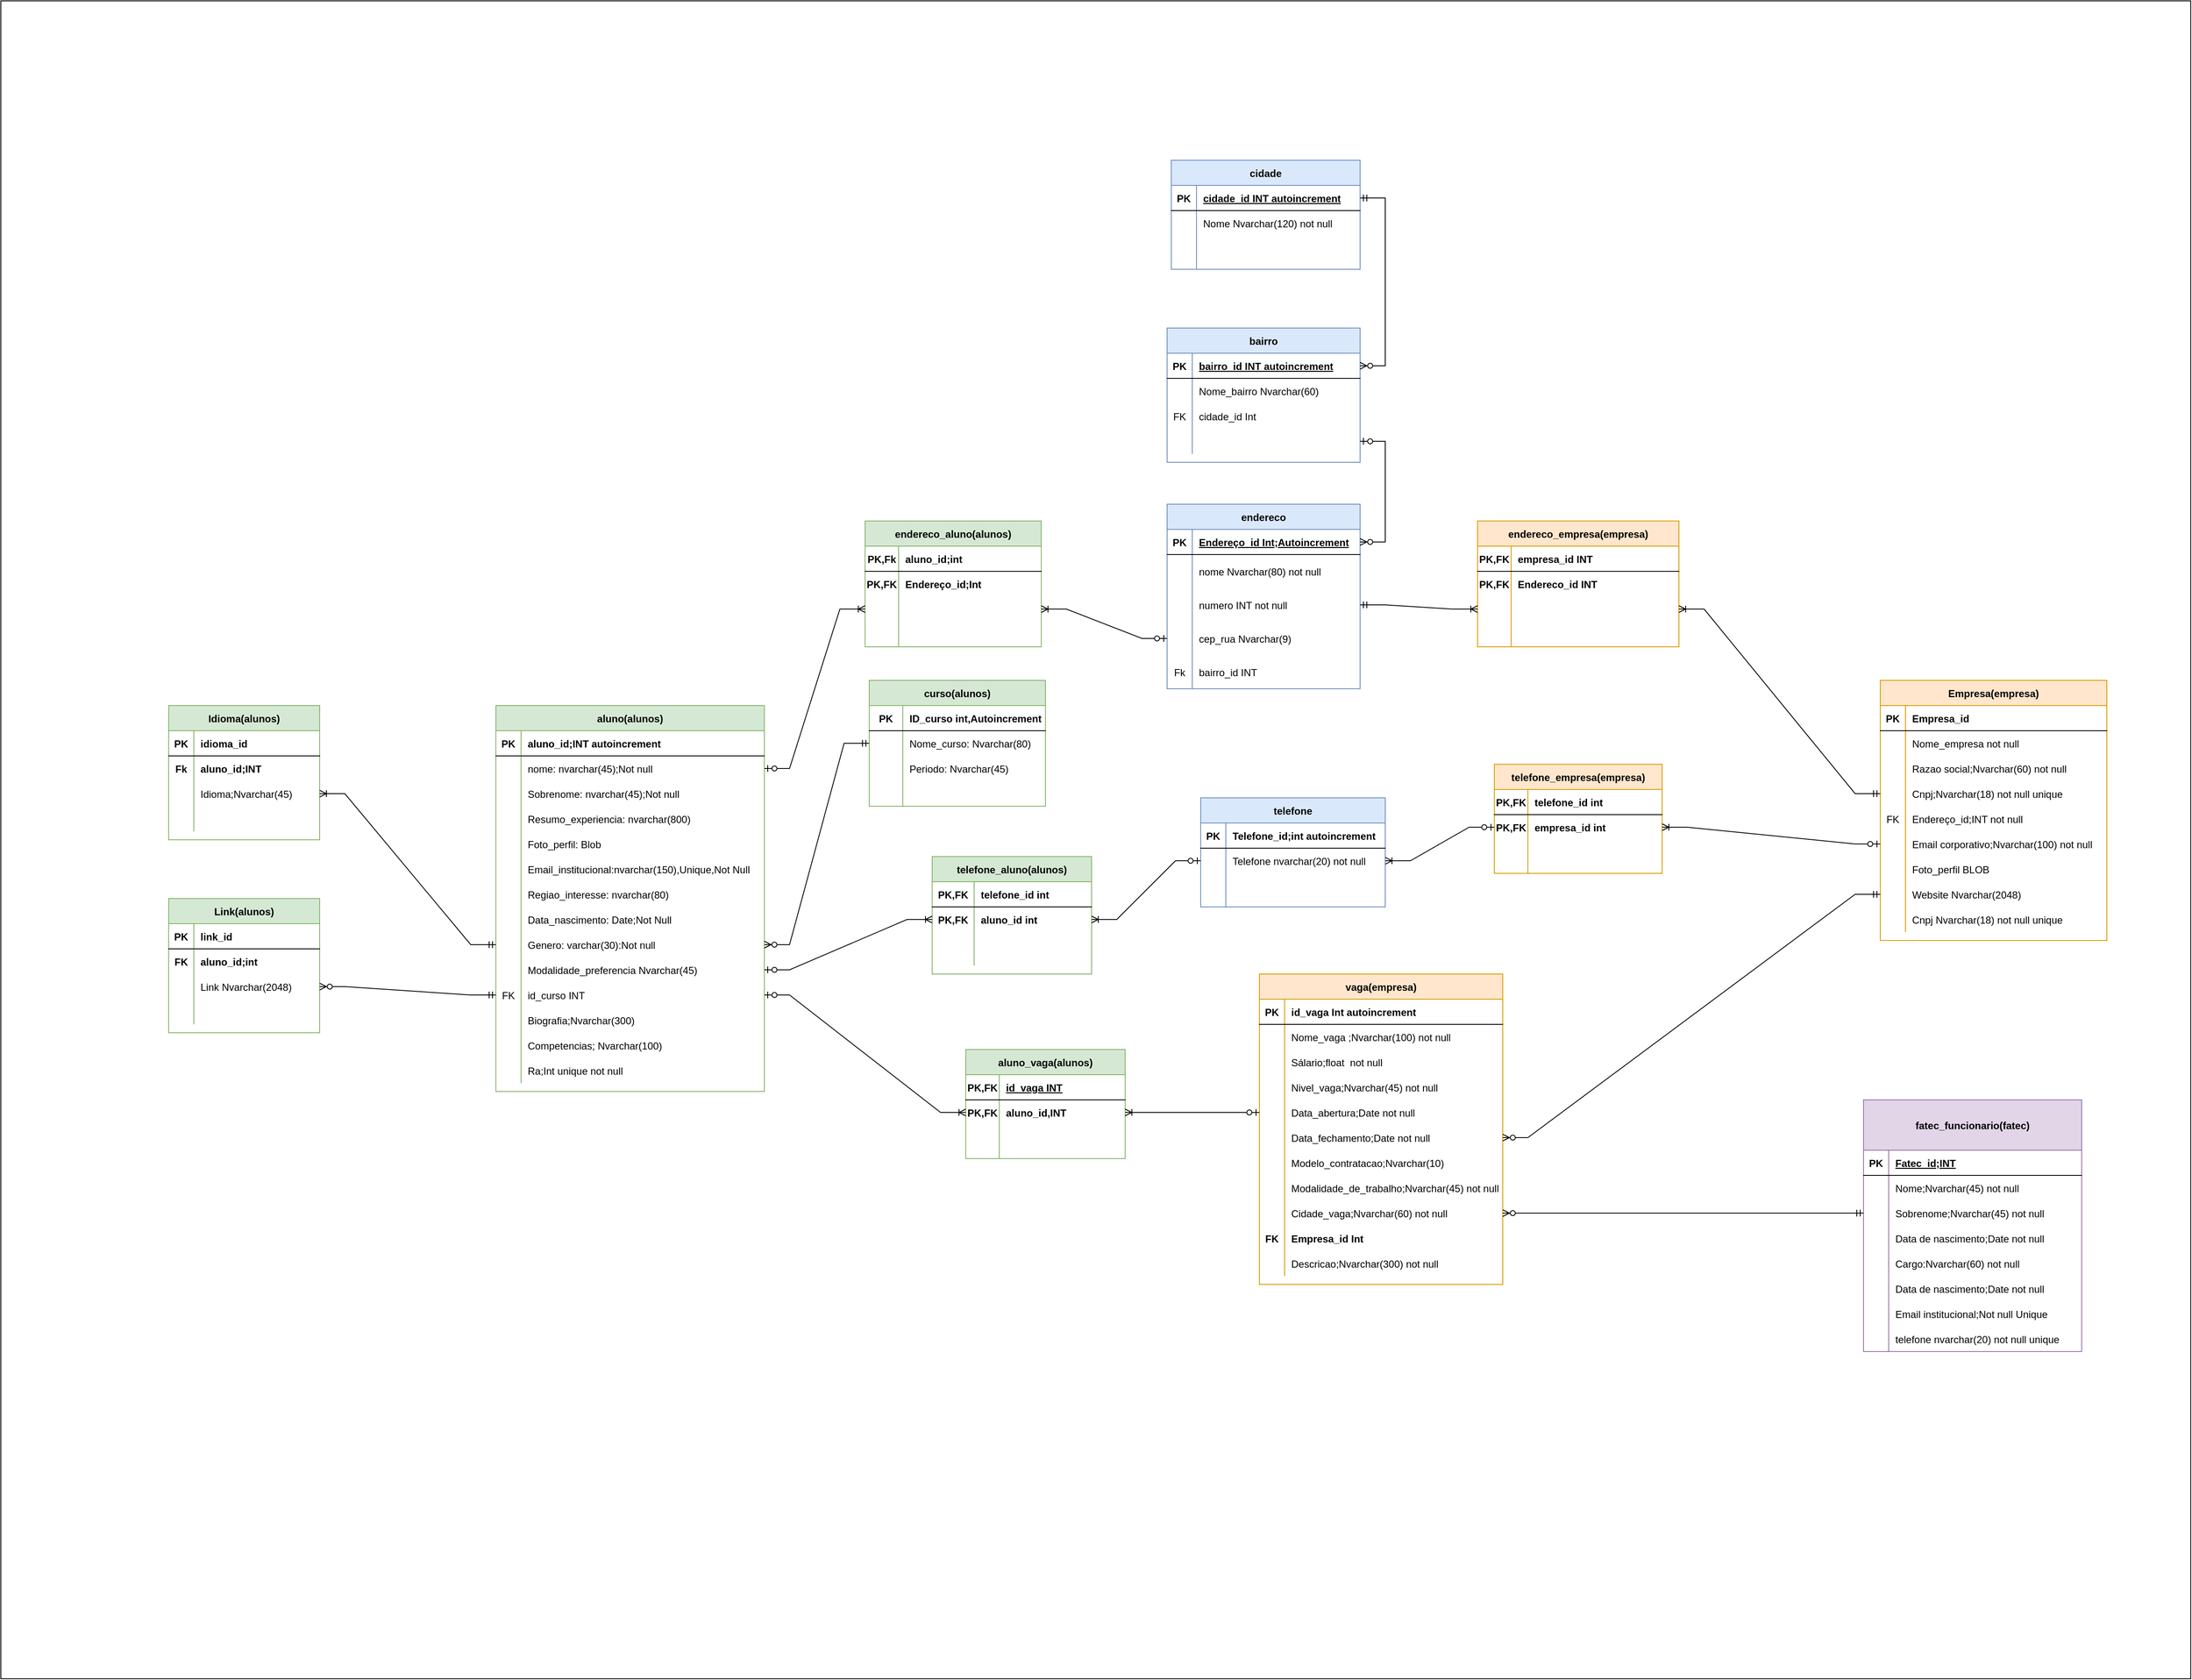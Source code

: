 <mxfile version="20.2.3" type="device"><diagram id="1Vy9utxYEGBFKMMGDGjM" name="Página-1"><mxGraphModel dx="3700" dy="2986" grid="1" gridSize="10" guides="1" tooltips="1" connect="1" arrows="1" fold="1" page="1" pageScale="1" pageWidth="827" pageHeight="1169" math="0" shadow="0"><root><mxCell id="0"/><mxCell id="1" parent="0"/><mxCell id="Hyjmy0JS5ZoeahH_piOz-1" value="" style="whiteSpace=wrap;html=1;" vertex="1" parent="1"><mxGeometry x="-520" y="-780" width="2610" height="2000" as="geometry"/></mxCell><mxCell id="K-Qwqtai2LfOuh4nVscs-1" value="aluno(alunos)" style="shape=table;startSize=30;container=1;collapsible=1;childLayout=tableLayout;fixedRows=1;rowLines=0;fontStyle=1;align=center;resizeLast=1;fillColor=#d5e8d4;strokeColor=#82b366;" parent="1" vertex="1"><mxGeometry x="70" y="60" width="320" height="460" as="geometry"/></mxCell><mxCell id="K-Qwqtai2LfOuh4nVscs-2" value="" style="shape=tableRow;horizontal=0;startSize=0;swimlaneHead=0;swimlaneBody=0;fillColor=none;collapsible=0;dropTarget=0;points=[[0,0.5],[1,0.5]];portConstraint=eastwest;top=0;left=0;right=0;bottom=1;" parent="K-Qwqtai2LfOuh4nVscs-1" vertex="1"><mxGeometry y="30" width="320" height="30" as="geometry"/></mxCell><mxCell id="K-Qwqtai2LfOuh4nVscs-3" value="PK" style="shape=partialRectangle;connectable=0;fillColor=none;top=0;left=0;bottom=0;right=0;fontStyle=1;overflow=hidden;" parent="K-Qwqtai2LfOuh4nVscs-2" vertex="1"><mxGeometry width="30" height="30" as="geometry"><mxRectangle width="30" height="30" as="alternateBounds"/></mxGeometry></mxCell><mxCell id="K-Qwqtai2LfOuh4nVscs-4" value="aluno_id;INT autoincrement" style="shape=partialRectangle;connectable=0;fillColor=none;top=0;left=0;bottom=0;right=0;align=left;spacingLeft=6;fontStyle=1;overflow=hidden;" parent="K-Qwqtai2LfOuh4nVscs-2" vertex="1"><mxGeometry x="30" width="290" height="30" as="geometry"><mxRectangle width="290" height="30" as="alternateBounds"/></mxGeometry></mxCell><mxCell id="K-Qwqtai2LfOuh4nVscs-5" value="" style="shape=tableRow;horizontal=0;startSize=0;swimlaneHead=0;swimlaneBody=0;fillColor=none;collapsible=0;dropTarget=0;points=[[0,0.5],[1,0.5]];portConstraint=eastwest;top=0;left=0;right=0;bottom=0;" parent="K-Qwqtai2LfOuh4nVscs-1" vertex="1"><mxGeometry y="60" width="320" height="30" as="geometry"/></mxCell><mxCell id="K-Qwqtai2LfOuh4nVscs-6" value="" style="shape=partialRectangle;connectable=0;fillColor=none;top=0;left=0;bottom=0;right=0;editable=1;overflow=hidden;" parent="K-Qwqtai2LfOuh4nVscs-5" vertex="1"><mxGeometry width="30" height="30" as="geometry"><mxRectangle width="30" height="30" as="alternateBounds"/></mxGeometry></mxCell><mxCell id="K-Qwqtai2LfOuh4nVscs-7" value="nome: nvarchar(45);Not null    " style="shape=partialRectangle;connectable=0;fillColor=none;top=0;left=0;bottom=0;right=0;align=left;spacingLeft=6;overflow=hidden;" parent="K-Qwqtai2LfOuh4nVscs-5" vertex="1"><mxGeometry x="30" width="290" height="30" as="geometry"><mxRectangle width="290" height="30" as="alternateBounds"/></mxGeometry></mxCell><mxCell id="K-Qwqtai2LfOuh4nVscs-8" value="" style="shape=tableRow;horizontal=0;startSize=0;swimlaneHead=0;swimlaneBody=0;fillColor=none;collapsible=0;dropTarget=0;points=[[0,0.5],[1,0.5]];portConstraint=eastwest;top=0;left=0;right=0;bottom=0;" parent="K-Qwqtai2LfOuh4nVscs-1" vertex="1"><mxGeometry y="90" width="320" height="30" as="geometry"/></mxCell><mxCell id="K-Qwqtai2LfOuh4nVscs-9" value="" style="shape=partialRectangle;connectable=0;fillColor=none;top=0;left=0;bottom=0;right=0;editable=1;overflow=hidden;" parent="K-Qwqtai2LfOuh4nVscs-8" vertex="1"><mxGeometry width="30" height="30" as="geometry"><mxRectangle width="30" height="30" as="alternateBounds"/></mxGeometry></mxCell><mxCell id="K-Qwqtai2LfOuh4nVscs-10" value="Sobrenome: nvarchar(45);Not null" style="shape=partialRectangle;connectable=0;fillColor=none;top=0;left=0;bottom=0;right=0;align=left;spacingLeft=6;overflow=hidden;" parent="K-Qwqtai2LfOuh4nVscs-8" vertex="1"><mxGeometry x="30" width="290" height="30" as="geometry"><mxRectangle width="290" height="30" as="alternateBounds"/></mxGeometry></mxCell><mxCell id="K-Qwqtai2LfOuh4nVscs-11" value="" style="shape=tableRow;horizontal=0;startSize=0;swimlaneHead=0;swimlaneBody=0;fillColor=none;collapsible=0;dropTarget=0;points=[[0,0.5],[1,0.5]];portConstraint=eastwest;top=0;left=0;right=0;bottom=0;" parent="K-Qwqtai2LfOuh4nVscs-1" vertex="1"><mxGeometry y="120" width="320" height="30" as="geometry"/></mxCell><mxCell id="K-Qwqtai2LfOuh4nVscs-12" value="" style="shape=partialRectangle;connectable=0;fillColor=none;top=0;left=0;bottom=0;right=0;editable=1;overflow=hidden;" parent="K-Qwqtai2LfOuh4nVscs-11" vertex="1"><mxGeometry width="30" height="30" as="geometry"><mxRectangle width="30" height="30" as="alternateBounds"/></mxGeometry></mxCell><mxCell id="K-Qwqtai2LfOuh4nVscs-13" value="Resumo_experiencia: nvarchar(800)" style="shape=partialRectangle;connectable=0;fillColor=none;top=0;left=0;bottom=0;right=0;align=left;spacingLeft=6;overflow=hidden;" parent="K-Qwqtai2LfOuh4nVscs-11" vertex="1"><mxGeometry x="30" width="290" height="30" as="geometry"><mxRectangle width="290" height="30" as="alternateBounds"/></mxGeometry></mxCell><mxCell id="K-Qwqtai2LfOuh4nVscs-14" value="" style="shape=tableRow;horizontal=0;startSize=0;swimlaneHead=0;swimlaneBody=0;fillColor=none;collapsible=0;dropTarget=0;points=[[0,0.5],[1,0.5]];portConstraint=eastwest;top=0;left=0;right=0;bottom=0;" parent="K-Qwqtai2LfOuh4nVscs-1" vertex="1"><mxGeometry y="150" width="320" height="30" as="geometry"/></mxCell><mxCell id="K-Qwqtai2LfOuh4nVscs-15" value="" style="shape=partialRectangle;connectable=0;fillColor=none;top=0;left=0;bottom=0;right=0;editable=1;overflow=hidden;" parent="K-Qwqtai2LfOuh4nVscs-14" vertex="1"><mxGeometry width="30" height="30" as="geometry"><mxRectangle width="30" height="30" as="alternateBounds"/></mxGeometry></mxCell><mxCell id="K-Qwqtai2LfOuh4nVscs-16" value="Foto_perfil: Blob" style="shape=partialRectangle;connectable=0;fillColor=none;top=0;left=0;bottom=0;right=0;align=left;spacingLeft=6;overflow=hidden;" parent="K-Qwqtai2LfOuh4nVscs-14" vertex="1"><mxGeometry x="30" width="290" height="30" as="geometry"><mxRectangle width="290" height="30" as="alternateBounds"/></mxGeometry></mxCell><mxCell id="K-Qwqtai2LfOuh4nVscs-33" value="" style="shape=tableRow;horizontal=0;startSize=0;swimlaneHead=0;swimlaneBody=0;fillColor=none;collapsible=0;dropTarget=0;points=[[0,0.5],[1,0.5]];portConstraint=eastwest;top=0;left=0;right=0;bottom=0;" parent="K-Qwqtai2LfOuh4nVscs-1" vertex="1"><mxGeometry y="180" width="320" height="30" as="geometry"/></mxCell><mxCell id="K-Qwqtai2LfOuh4nVscs-34" value="" style="shape=partialRectangle;connectable=0;fillColor=none;top=0;left=0;bottom=0;right=0;editable=1;overflow=hidden;" parent="K-Qwqtai2LfOuh4nVscs-33" vertex="1"><mxGeometry width="30" height="30" as="geometry"><mxRectangle width="30" height="30" as="alternateBounds"/></mxGeometry></mxCell><mxCell id="K-Qwqtai2LfOuh4nVscs-35" value="Email_institucional:nvarchar(150),Unique,Not Null" style="shape=partialRectangle;connectable=0;fillColor=none;top=0;left=0;bottom=0;right=0;align=left;spacingLeft=6;overflow=hidden;" parent="K-Qwqtai2LfOuh4nVscs-33" vertex="1"><mxGeometry x="30" width="290" height="30" as="geometry"><mxRectangle width="290" height="30" as="alternateBounds"/></mxGeometry></mxCell><mxCell id="K-Qwqtai2LfOuh4nVscs-36" value="" style="shape=tableRow;horizontal=0;startSize=0;swimlaneHead=0;swimlaneBody=0;fillColor=none;collapsible=0;dropTarget=0;points=[[0,0.5],[1,0.5]];portConstraint=eastwest;top=0;left=0;right=0;bottom=0;" parent="K-Qwqtai2LfOuh4nVscs-1" vertex="1"><mxGeometry y="210" width="320" height="30" as="geometry"/></mxCell><mxCell id="K-Qwqtai2LfOuh4nVscs-37" value="" style="shape=partialRectangle;connectable=0;fillColor=none;top=0;left=0;bottom=0;right=0;editable=1;overflow=hidden;" parent="K-Qwqtai2LfOuh4nVscs-36" vertex="1"><mxGeometry width="30" height="30" as="geometry"><mxRectangle width="30" height="30" as="alternateBounds"/></mxGeometry></mxCell><mxCell id="K-Qwqtai2LfOuh4nVscs-38" value="Regiao_interesse: nvarchar(80)" style="shape=partialRectangle;connectable=0;fillColor=none;top=0;left=0;bottom=0;right=0;align=left;spacingLeft=6;overflow=hidden;" parent="K-Qwqtai2LfOuh4nVscs-36" vertex="1"><mxGeometry x="30" width="290" height="30" as="geometry"><mxRectangle width="290" height="30" as="alternateBounds"/></mxGeometry></mxCell><mxCell id="K-Qwqtai2LfOuh4nVscs-42" value="" style="shape=tableRow;horizontal=0;startSize=0;swimlaneHead=0;swimlaneBody=0;fillColor=none;collapsible=0;dropTarget=0;points=[[0,0.5],[1,0.5]];portConstraint=eastwest;top=0;left=0;right=0;bottom=0;" parent="K-Qwqtai2LfOuh4nVscs-1" vertex="1"><mxGeometry y="240" width="320" height="30" as="geometry"/></mxCell><mxCell id="K-Qwqtai2LfOuh4nVscs-43" value="" style="shape=partialRectangle;connectable=0;fillColor=none;top=0;left=0;bottom=0;right=0;editable=1;overflow=hidden;" parent="K-Qwqtai2LfOuh4nVscs-42" vertex="1"><mxGeometry width="30" height="30" as="geometry"><mxRectangle width="30" height="30" as="alternateBounds"/></mxGeometry></mxCell><mxCell id="K-Qwqtai2LfOuh4nVscs-44" value="Data_nascimento: Date;Not Null" style="shape=partialRectangle;connectable=0;fillColor=none;top=0;left=0;bottom=0;right=0;align=left;spacingLeft=6;overflow=hidden;" parent="K-Qwqtai2LfOuh4nVscs-42" vertex="1"><mxGeometry x="30" width="290" height="30" as="geometry"><mxRectangle width="290" height="30" as="alternateBounds"/></mxGeometry></mxCell><mxCell id="K-Qwqtai2LfOuh4nVscs-45" value="" style="shape=tableRow;horizontal=0;startSize=0;swimlaneHead=0;swimlaneBody=0;fillColor=none;collapsible=0;dropTarget=0;points=[[0,0.5],[1,0.5]];portConstraint=eastwest;top=0;left=0;right=0;bottom=0;" parent="K-Qwqtai2LfOuh4nVscs-1" vertex="1"><mxGeometry y="270" width="320" height="30" as="geometry"/></mxCell><mxCell id="K-Qwqtai2LfOuh4nVscs-46" value="" style="shape=partialRectangle;connectable=0;fillColor=none;top=0;left=0;bottom=0;right=0;editable=1;overflow=hidden;" parent="K-Qwqtai2LfOuh4nVscs-45" vertex="1"><mxGeometry width="30" height="30" as="geometry"><mxRectangle width="30" height="30" as="alternateBounds"/></mxGeometry></mxCell><mxCell id="K-Qwqtai2LfOuh4nVscs-47" value="Genero: varchar(30):Not null" style="shape=partialRectangle;connectable=0;fillColor=none;top=0;left=0;bottom=0;right=0;align=left;spacingLeft=6;overflow=hidden;" parent="K-Qwqtai2LfOuh4nVscs-45" vertex="1"><mxGeometry x="30" width="290" height="30" as="geometry"><mxRectangle width="290" height="30" as="alternateBounds"/></mxGeometry></mxCell><mxCell id="K-Qwqtai2LfOuh4nVscs-48" value="" style="shape=tableRow;horizontal=0;startSize=0;swimlaneHead=0;swimlaneBody=0;fillColor=none;collapsible=0;dropTarget=0;points=[[0,0.5],[1,0.5]];portConstraint=eastwest;top=0;left=0;right=0;bottom=0;" parent="K-Qwqtai2LfOuh4nVscs-1" vertex="1"><mxGeometry y="300" width="320" height="30" as="geometry"/></mxCell><mxCell id="K-Qwqtai2LfOuh4nVscs-49" value="" style="shape=partialRectangle;connectable=0;fillColor=none;top=0;left=0;bottom=0;right=0;editable=1;overflow=hidden;" parent="K-Qwqtai2LfOuh4nVscs-48" vertex="1"><mxGeometry width="30" height="30" as="geometry"><mxRectangle width="30" height="30" as="alternateBounds"/></mxGeometry></mxCell><mxCell id="K-Qwqtai2LfOuh4nVscs-50" value="Modalidade_preferencia Nvarchar(45)" style="shape=partialRectangle;connectable=0;fillColor=none;top=0;left=0;bottom=0;right=0;align=left;spacingLeft=6;overflow=hidden;" parent="K-Qwqtai2LfOuh4nVscs-48" vertex="1"><mxGeometry x="30" width="290" height="30" as="geometry"><mxRectangle width="290" height="30" as="alternateBounds"/></mxGeometry></mxCell><mxCell id="K-Qwqtai2LfOuh4nVscs-142" value="" style="shape=tableRow;horizontal=0;startSize=0;swimlaneHead=0;swimlaneBody=0;fillColor=none;collapsible=0;dropTarget=0;points=[[0,0.5],[1,0.5]];portConstraint=eastwest;top=0;left=0;right=0;bottom=0;" parent="K-Qwqtai2LfOuh4nVscs-1" vertex="1"><mxGeometry y="330" width="320" height="30" as="geometry"/></mxCell><mxCell id="K-Qwqtai2LfOuh4nVscs-143" value="FK" style="shape=partialRectangle;connectable=0;fillColor=none;top=0;left=0;bottom=0;right=0;editable=1;overflow=hidden;" parent="K-Qwqtai2LfOuh4nVscs-142" vertex="1"><mxGeometry width="30" height="30" as="geometry"><mxRectangle width="30" height="30" as="alternateBounds"/></mxGeometry></mxCell><mxCell id="K-Qwqtai2LfOuh4nVscs-144" value="id_curso INT" style="shape=partialRectangle;connectable=0;fillColor=none;top=0;left=0;bottom=0;right=0;align=left;spacingLeft=6;overflow=hidden;" parent="K-Qwqtai2LfOuh4nVscs-142" vertex="1"><mxGeometry x="30" width="290" height="30" as="geometry"><mxRectangle width="290" height="30" as="alternateBounds"/></mxGeometry></mxCell><mxCell id="K-Qwqtai2LfOuh4nVscs-145" value="" style="shape=tableRow;horizontal=0;startSize=0;swimlaneHead=0;swimlaneBody=0;fillColor=none;collapsible=0;dropTarget=0;points=[[0,0.5],[1,0.5]];portConstraint=eastwest;top=0;left=0;right=0;bottom=0;" parent="K-Qwqtai2LfOuh4nVscs-1" vertex="1"><mxGeometry y="360" width="320" height="30" as="geometry"/></mxCell><mxCell id="K-Qwqtai2LfOuh4nVscs-146" value="" style="shape=partialRectangle;connectable=0;fillColor=none;top=0;left=0;bottom=0;right=0;editable=1;overflow=hidden;" parent="K-Qwqtai2LfOuh4nVscs-145" vertex="1"><mxGeometry width="30" height="30" as="geometry"><mxRectangle width="30" height="30" as="alternateBounds"/></mxGeometry></mxCell><mxCell id="K-Qwqtai2LfOuh4nVscs-147" value="Biografia;Nvarchar(300)" style="shape=partialRectangle;connectable=0;fillColor=none;top=0;left=0;bottom=0;right=0;align=left;spacingLeft=6;overflow=hidden;" parent="K-Qwqtai2LfOuh4nVscs-145" vertex="1"><mxGeometry x="30" width="290" height="30" as="geometry"><mxRectangle width="290" height="30" as="alternateBounds"/></mxGeometry></mxCell><mxCell id="K-Qwqtai2LfOuh4nVscs-39" value="" style="shape=tableRow;horizontal=0;startSize=0;swimlaneHead=0;swimlaneBody=0;fillColor=none;collapsible=0;dropTarget=0;points=[[0,0.5],[1,0.5]];portConstraint=eastwest;top=0;left=0;right=0;bottom=0;" parent="K-Qwqtai2LfOuh4nVscs-1" vertex="1"><mxGeometry y="390" width="320" height="30" as="geometry"/></mxCell><mxCell id="K-Qwqtai2LfOuh4nVscs-40" value="" style="shape=partialRectangle;connectable=0;fillColor=none;top=0;left=0;bottom=0;right=0;editable=1;overflow=hidden;" parent="K-Qwqtai2LfOuh4nVscs-39" vertex="1"><mxGeometry width="30" height="30" as="geometry"><mxRectangle width="30" height="30" as="alternateBounds"/></mxGeometry></mxCell><mxCell id="K-Qwqtai2LfOuh4nVscs-41" value="Competencias; Nvarchar(100)" style="shape=partialRectangle;connectable=0;fillColor=none;top=0;left=0;bottom=0;right=0;align=left;spacingLeft=6;overflow=hidden;" parent="K-Qwqtai2LfOuh4nVscs-39" vertex="1"><mxGeometry x="30" width="290" height="30" as="geometry"><mxRectangle width="290" height="30" as="alternateBounds"/></mxGeometry></mxCell><mxCell id="0O7R73Rea_4mNRJP9jos-5" value="" style="shape=tableRow;horizontal=0;startSize=0;swimlaneHead=0;swimlaneBody=0;fillColor=none;collapsible=0;dropTarget=0;points=[[0,0.5],[1,0.5]];portConstraint=eastwest;top=0;left=0;right=0;bottom=0;" parent="K-Qwqtai2LfOuh4nVscs-1" vertex="1"><mxGeometry y="420" width="320" height="30" as="geometry"/></mxCell><mxCell id="0O7R73Rea_4mNRJP9jos-6" value="" style="shape=partialRectangle;connectable=0;fillColor=none;top=0;left=0;bottom=0;right=0;editable=1;overflow=hidden;" parent="0O7R73Rea_4mNRJP9jos-5" vertex="1"><mxGeometry width="30" height="30" as="geometry"><mxRectangle width="30" height="30" as="alternateBounds"/></mxGeometry></mxCell><mxCell id="0O7R73Rea_4mNRJP9jos-7" value="Ra;Int unique not null " style="shape=partialRectangle;connectable=0;fillColor=none;top=0;left=0;bottom=0;right=0;align=left;spacingLeft=6;overflow=hidden;" parent="0O7R73Rea_4mNRJP9jos-5" vertex="1"><mxGeometry x="30" width="290" height="30" as="geometry"><mxRectangle width="290" height="30" as="alternateBounds"/></mxGeometry></mxCell><mxCell id="K-Qwqtai2LfOuh4nVscs-78" value="endereco" style="shape=table;startSize=30;container=1;collapsible=1;childLayout=tableLayout;fixedRows=1;rowLines=0;fontStyle=1;align=center;resizeLast=1;fillColor=#dae8fc;strokeColor=#6c8ebf;" parent="1" vertex="1"><mxGeometry x="870" y="-180" width="230" height="220" as="geometry"/></mxCell><mxCell id="K-Qwqtai2LfOuh4nVscs-79" value="" style="shape=tableRow;horizontal=0;startSize=0;swimlaneHead=0;swimlaneBody=0;fillColor=none;collapsible=0;dropTarget=0;points=[[0,0.5],[1,0.5]];portConstraint=eastwest;top=0;left=0;right=0;bottom=1;" parent="K-Qwqtai2LfOuh4nVscs-78" vertex="1"><mxGeometry y="30" width="230" height="30" as="geometry"/></mxCell><mxCell id="K-Qwqtai2LfOuh4nVscs-80" value="PK" style="shape=partialRectangle;connectable=0;fillColor=none;top=0;left=0;bottom=0;right=0;fontStyle=1;overflow=hidden;" parent="K-Qwqtai2LfOuh4nVscs-79" vertex="1"><mxGeometry width="30" height="30" as="geometry"><mxRectangle width="30" height="30" as="alternateBounds"/></mxGeometry></mxCell><mxCell id="K-Qwqtai2LfOuh4nVscs-81" value="Endereço_id Int;Autoincrement" style="shape=partialRectangle;connectable=0;fillColor=none;top=0;left=0;bottom=0;right=0;align=left;spacingLeft=6;fontStyle=5;overflow=hidden;" parent="K-Qwqtai2LfOuh4nVscs-79" vertex="1"><mxGeometry x="30" width="200" height="30" as="geometry"><mxRectangle width="200" height="30" as="alternateBounds"/></mxGeometry></mxCell><mxCell id="K-Qwqtai2LfOuh4nVscs-82" value="" style="shape=tableRow;horizontal=0;startSize=0;swimlaneHead=0;swimlaneBody=0;fillColor=none;collapsible=0;dropTarget=0;points=[[0,0.5],[1,0.5]];portConstraint=eastwest;top=0;left=0;right=0;bottom=0;" parent="K-Qwqtai2LfOuh4nVscs-78" vertex="1"><mxGeometry y="60" width="230" height="40" as="geometry"/></mxCell><mxCell id="K-Qwqtai2LfOuh4nVscs-83" value="" style="shape=partialRectangle;connectable=0;fillColor=none;top=0;left=0;bottom=0;right=0;editable=1;overflow=hidden;" parent="K-Qwqtai2LfOuh4nVscs-82" vertex="1"><mxGeometry width="30" height="40" as="geometry"><mxRectangle width="30" height="40" as="alternateBounds"/></mxGeometry></mxCell><mxCell id="K-Qwqtai2LfOuh4nVscs-84" value="nome Nvarchar(80) not null " style="shape=partialRectangle;connectable=0;fillColor=none;top=0;left=0;bottom=0;right=0;align=left;spacingLeft=6;overflow=hidden;" parent="K-Qwqtai2LfOuh4nVscs-82" vertex="1"><mxGeometry x="30" width="200" height="40" as="geometry"><mxRectangle width="200" height="40" as="alternateBounds"/></mxGeometry></mxCell><mxCell id="K-Qwqtai2LfOuh4nVscs-85" value="" style="shape=tableRow;horizontal=0;startSize=0;swimlaneHead=0;swimlaneBody=0;fillColor=none;collapsible=0;dropTarget=0;points=[[0,0.5],[1,0.5]];portConstraint=eastwest;top=0;left=0;right=0;bottom=0;" parent="K-Qwqtai2LfOuh4nVscs-78" vertex="1"><mxGeometry y="100" width="230" height="40" as="geometry"/></mxCell><mxCell id="K-Qwqtai2LfOuh4nVscs-86" value="" style="shape=partialRectangle;connectable=0;fillColor=none;top=0;left=0;bottom=0;right=0;editable=1;overflow=hidden;" parent="K-Qwqtai2LfOuh4nVscs-85" vertex="1"><mxGeometry width="30" height="40" as="geometry"><mxRectangle width="30" height="40" as="alternateBounds"/></mxGeometry></mxCell><mxCell id="K-Qwqtai2LfOuh4nVscs-87" value="numero INT not null" style="shape=partialRectangle;connectable=0;fillColor=none;top=0;left=0;bottom=0;right=0;align=left;spacingLeft=6;overflow=hidden;" parent="K-Qwqtai2LfOuh4nVscs-85" vertex="1"><mxGeometry x="30" width="200" height="40" as="geometry"><mxRectangle width="200" height="40" as="alternateBounds"/></mxGeometry></mxCell><mxCell id="K-Qwqtai2LfOuh4nVscs-88" value="" style="shape=tableRow;horizontal=0;startSize=0;swimlaneHead=0;swimlaneBody=0;fillColor=none;collapsible=0;dropTarget=0;points=[[0,0.5],[1,0.5]];portConstraint=eastwest;top=0;left=0;right=0;bottom=0;" parent="K-Qwqtai2LfOuh4nVscs-78" vertex="1"><mxGeometry y="140" width="230" height="40" as="geometry"/></mxCell><mxCell id="K-Qwqtai2LfOuh4nVscs-89" value="" style="shape=partialRectangle;connectable=0;fillColor=none;top=0;left=0;bottom=0;right=0;editable=1;overflow=hidden;" parent="K-Qwqtai2LfOuh4nVscs-88" vertex="1"><mxGeometry width="30" height="40" as="geometry"><mxRectangle width="30" height="40" as="alternateBounds"/></mxGeometry></mxCell><mxCell id="K-Qwqtai2LfOuh4nVscs-90" value="cep_rua Nvarchar(9)" style="shape=partialRectangle;connectable=0;fillColor=none;top=0;left=0;bottom=0;right=0;align=left;spacingLeft=6;overflow=hidden;" parent="K-Qwqtai2LfOuh4nVscs-88" vertex="1"><mxGeometry x="30" width="200" height="40" as="geometry"><mxRectangle width="200" height="40" as="alternateBounds"/></mxGeometry></mxCell><mxCell id="K-Qwqtai2LfOuh4nVscs-111" value="" style="shape=tableRow;horizontal=0;startSize=0;swimlaneHead=0;swimlaneBody=0;fillColor=none;collapsible=0;dropTarget=0;points=[[0,0.5],[1,0.5]];portConstraint=eastwest;top=0;left=0;right=0;bottom=0;" parent="K-Qwqtai2LfOuh4nVscs-78" vertex="1"><mxGeometry y="180" width="230" height="40" as="geometry"/></mxCell><mxCell id="K-Qwqtai2LfOuh4nVscs-112" value="Fk" style="shape=partialRectangle;connectable=0;fillColor=none;top=0;left=0;bottom=0;right=0;editable=1;overflow=hidden;" parent="K-Qwqtai2LfOuh4nVscs-111" vertex="1"><mxGeometry width="30" height="40" as="geometry"><mxRectangle width="30" height="40" as="alternateBounds"/></mxGeometry></mxCell><mxCell id="K-Qwqtai2LfOuh4nVscs-113" value="bairro_id INT" style="shape=partialRectangle;connectable=0;fillColor=none;top=0;left=0;bottom=0;right=0;align=left;spacingLeft=6;overflow=hidden;" parent="K-Qwqtai2LfOuh4nVscs-111" vertex="1"><mxGeometry x="30" width="200" height="40" as="geometry"><mxRectangle width="200" height="40" as="alternateBounds"/></mxGeometry></mxCell><mxCell id="K-Qwqtai2LfOuh4nVscs-91" value="endereco_aluno(alunos)" style="shape=table;startSize=30;container=1;collapsible=1;childLayout=tableLayout;fixedRows=1;rowLines=0;fontStyle=1;align=center;resizeLast=1;fillColor=#d5e8d4;strokeColor=#82b366;" parent="1" vertex="1"><mxGeometry x="510" y="-160" width="210" height="150" as="geometry"/></mxCell><mxCell id="K-Qwqtai2LfOuh4nVscs-92" value="" style="shape=tableRow;horizontal=0;startSize=0;swimlaneHead=0;swimlaneBody=0;fillColor=none;collapsible=0;dropTarget=0;points=[[0,0.5],[1,0.5]];portConstraint=eastwest;top=0;left=0;right=0;bottom=1;" parent="K-Qwqtai2LfOuh4nVscs-91" vertex="1"><mxGeometry y="30" width="210" height="30" as="geometry"/></mxCell><mxCell id="K-Qwqtai2LfOuh4nVscs-93" value="PK,Fk" style="shape=partialRectangle;connectable=0;fillColor=none;top=0;left=0;bottom=0;right=0;fontStyle=1;overflow=hidden;" parent="K-Qwqtai2LfOuh4nVscs-92" vertex="1"><mxGeometry width="40" height="30" as="geometry"><mxRectangle width="40" height="30" as="alternateBounds"/></mxGeometry></mxCell><mxCell id="K-Qwqtai2LfOuh4nVscs-94" value="aluno_id;int" style="shape=partialRectangle;connectable=0;fillColor=none;top=0;left=0;bottom=0;right=0;align=left;spacingLeft=6;fontStyle=1;overflow=hidden;strokeWidth=1;verticalAlign=middle;" parent="K-Qwqtai2LfOuh4nVscs-92" vertex="1"><mxGeometry x="40" width="170" height="30" as="geometry"><mxRectangle width="170" height="30" as="alternateBounds"/></mxGeometry></mxCell><mxCell id="K-Qwqtai2LfOuh4nVscs-95" value="" style="shape=tableRow;horizontal=0;startSize=0;swimlaneHead=0;swimlaneBody=0;fillColor=none;collapsible=0;dropTarget=0;points=[[0,0.5],[1,0.5]];portConstraint=eastwest;top=0;left=0;right=0;bottom=0;" parent="K-Qwqtai2LfOuh4nVscs-91" vertex="1"><mxGeometry y="60" width="210" height="30" as="geometry"/></mxCell><mxCell id="K-Qwqtai2LfOuh4nVscs-96" value="PK,FK" style="shape=partialRectangle;connectable=0;fillColor=none;top=0;left=0;bottom=0;right=0;editable=1;overflow=hidden;fontStyle=1" parent="K-Qwqtai2LfOuh4nVscs-95" vertex="1"><mxGeometry width="40" height="30" as="geometry"><mxRectangle width="40" height="30" as="alternateBounds"/></mxGeometry></mxCell><mxCell id="K-Qwqtai2LfOuh4nVscs-97" value="Endereço_id;Int" style="shape=partialRectangle;connectable=0;fillColor=none;top=0;left=0;bottom=0;right=0;align=left;spacingLeft=6;overflow=hidden;fontStyle=1" parent="K-Qwqtai2LfOuh4nVscs-95" vertex="1"><mxGeometry x="40" width="170" height="30" as="geometry"><mxRectangle width="170" height="30" as="alternateBounds"/></mxGeometry></mxCell><mxCell id="K-Qwqtai2LfOuh4nVscs-98" value="" style="shape=tableRow;horizontal=0;startSize=0;swimlaneHead=0;swimlaneBody=0;fillColor=none;collapsible=0;dropTarget=0;points=[[0,0.5],[1,0.5]];portConstraint=eastwest;top=0;left=0;right=0;bottom=0;" parent="K-Qwqtai2LfOuh4nVscs-91" vertex="1"><mxGeometry y="90" width="210" height="30" as="geometry"/></mxCell><mxCell id="K-Qwqtai2LfOuh4nVscs-99" value="" style="shape=partialRectangle;connectable=0;fillColor=none;top=0;left=0;bottom=0;right=0;editable=1;overflow=hidden;" parent="K-Qwqtai2LfOuh4nVscs-98" vertex="1"><mxGeometry width="40" height="30" as="geometry"><mxRectangle width="40" height="30" as="alternateBounds"/></mxGeometry></mxCell><mxCell id="K-Qwqtai2LfOuh4nVscs-100" value="" style="shape=partialRectangle;connectable=0;fillColor=none;top=0;left=0;bottom=0;right=0;align=left;spacingLeft=6;overflow=hidden;" parent="K-Qwqtai2LfOuh4nVscs-98" vertex="1"><mxGeometry x="40" width="170" height="30" as="geometry"><mxRectangle width="170" height="30" as="alternateBounds"/></mxGeometry></mxCell><mxCell id="K-Qwqtai2LfOuh4nVscs-101" value="" style="shape=tableRow;horizontal=0;startSize=0;swimlaneHead=0;swimlaneBody=0;fillColor=none;collapsible=0;dropTarget=0;points=[[0,0.5],[1,0.5]];portConstraint=eastwest;top=0;left=0;right=0;bottom=0;" parent="K-Qwqtai2LfOuh4nVscs-91" vertex="1"><mxGeometry y="120" width="210" height="30" as="geometry"/></mxCell><mxCell id="K-Qwqtai2LfOuh4nVscs-102" value="" style="shape=partialRectangle;connectable=0;fillColor=none;top=0;left=0;bottom=0;right=0;editable=1;overflow=hidden;" parent="K-Qwqtai2LfOuh4nVscs-101" vertex="1"><mxGeometry width="40" height="30" as="geometry"><mxRectangle width="40" height="30" as="alternateBounds"/></mxGeometry></mxCell><mxCell id="K-Qwqtai2LfOuh4nVscs-103" value="" style="shape=partialRectangle;connectable=0;fillColor=none;top=0;left=0;bottom=0;right=0;align=left;spacingLeft=6;overflow=hidden;" parent="K-Qwqtai2LfOuh4nVscs-101" vertex="1"><mxGeometry x="40" width="170" height="30" as="geometry"><mxRectangle width="170" height="30" as="alternateBounds"/></mxGeometry></mxCell><mxCell id="K-Qwqtai2LfOuh4nVscs-114" value="curso(alunos)" style="shape=table;startSize=30;container=1;collapsible=1;childLayout=tableLayout;fixedRows=1;rowLines=0;fontStyle=1;align=center;resizeLast=1;fillColor=#d5e8d4;strokeColor=#82b366;" parent="1" vertex="1"><mxGeometry x="515" y="30" width="210" height="150" as="geometry"/></mxCell><mxCell id="K-Qwqtai2LfOuh4nVscs-115" value="" style="shape=tableRow;horizontal=0;startSize=0;swimlaneHead=0;swimlaneBody=0;fillColor=none;collapsible=0;dropTarget=0;points=[[0,0.5],[1,0.5]];portConstraint=eastwest;top=0;left=0;right=0;bottom=1;" parent="K-Qwqtai2LfOuh4nVscs-114" vertex="1"><mxGeometry y="30" width="210" height="30" as="geometry"/></mxCell><mxCell id="K-Qwqtai2LfOuh4nVscs-116" value="PK" style="shape=partialRectangle;connectable=0;fillColor=none;top=0;left=0;bottom=0;right=0;fontStyle=1;overflow=hidden;" parent="K-Qwqtai2LfOuh4nVscs-115" vertex="1"><mxGeometry width="40" height="30" as="geometry"><mxRectangle width="40" height="30" as="alternateBounds"/></mxGeometry></mxCell><mxCell id="K-Qwqtai2LfOuh4nVscs-117" value="ID_curso int,Autoincrement" style="shape=partialRectangle;connectable=0;fillColor=none;top=0;left=0;bottom=0;right=0;align=left;spacingLeft=6;fontStyle=1;overflow=hidden;" parent="K-Qwqtai2LfOuh4nVscs-115" vertex="1"><mxGeometry x="40" width="170" height="30" as="geometry"><mxRectangle width="170" height="30" as="alternateBounds"/></mxGeometry></mxCell><mxCell id="K-Qwqtai2LfOuh4nVscs-118" value="" style="shape=tableRow;horizontal=0;startSize=0;swimlaneHead=0;swimlaneBody=0;fillColor=none;collapsible=0;dropTarget=0;points=[[0,0.5],[1,0.5]];portConstraint=eastwest;top=0;left=0;right=0;bottom=0;" parent="K-Qwqtai2LfOuh4nVscs-114" vertex="1"><mxGeometry y="60" width="210" height="30" as="geometry"/></mxCell><mxCell id="K-Qwqtai2LfOuh4nVscs-119" value="" style="shape=partialRectangle;connectable=0;fillColor=none;top=0;left=0;bottom=0;right=0;editable=1;overflow=hidden;" parent="K-Qwqtai2LfOuh4nVscs-118" vertex="1"><mxGeometry width="40" height="30" as="geometry"><mxRectangle width="40" height="30" as="alternateBounds"/></mxGeometry></mxCell><mxCell id="K-Qwqtai2LfOuh4nVscs-120" value="Nome_curso: Nvarchar(80)" style="shape=partialRectangle;connectable=0;fillColor=none;top=0;left=0;bottom=0;right=0;align=left;spacingLeft=6;overflow=hidden;" parent="K-Qwqtai2LfOuh4nVscs-118" vertex="1"><mxGeometry x="40" width="170" height="30" as="geometry"><mxRectangle width="170" height="30" as="alternateBounds"/></mxGeometry></mxCell><mxCell id="K-Qwqtai2LfOuh4nVscs-121" value="" style="shape=tableRow;horizontal=0;startSize=0;swimlaneHead=0;swimlaneBody=0;fillColor=none;collapsible=0;dropTarget=0;points=[[0,0.5],[1,0.5]];portConstraint=eastwest;top=0;left=0;right=0;bottom=0;" parent="K-Qwqtai2LfOuh4nVscs-114" vertex="1"><mxGeometry y="90" width="210" height="30" as="geometry"/></mxCell><mxCell id="K-Qwqtai2LfOuh4nVscs-122" value="" style="shape=partialRectangle;connectable=0;fillColor=none;top=0;left=0;bottom=0;right=0;editable=1;overflow=hidden;" parent="K-Qwqtai2LfOuh4nVscs-121" vertex="1"><mxGeometry width="40" height="30" as="geometry"><mxRectangle width="40" height="30" as="alternateBounds"/></mxGeometry></mxCell><mxCell id="K-Qwqtai2LfOuh4nVscs-123" value="Periodo: Nvarchar(45)" style="shape=partialRectangle;connectable=0;fillColor=none;top=0;left=0;bottom=0;right=0;align=left;spacingLeft=6;overflow=hidden;" parent="K-Qwqtai2LfOuh4nVscs-121" vertex="1"><mxGeometry x="40" width="170" height="30" as="geometry"><mxRectangle width="170" height="30" as="alternateBounds"/></mxGeometry></mxCell><mxCell id="K-Qwqtai2LfOuh4nVscs-124" value="" style="shape=tableRow;horizontal=0;startSize=0;swimlaneHead=0;swimlaneBody=0;fillColor=none;collapsible=0;dropTarget=0;points=[[0,0.5],[1,0.5]];portConstraint=eastwest;top=0;left=0;right=0;bottom=0;" parent="K-Qwqtai2LfOuh4nVscs-114" vertex="1"><mxGeometry y="120" width="210" height="30" as="geometry"/></mxCell><mxCell id="K-Qwqtai2LfOuh4nVscs-125" value="" style="shape=partialRectangle;connectable=0;fillColor=none;top=0;left=0;bottom=0;right=0;editable=1;overflow=hidden;" parent="K-Qwqtai2LfOuh4nVscs-124" vertex="1"><mxGeometry width="40" height="30" as="geometry"><mxRectangle width="40" height="30" as="alternateBounds"/></mxGeometry></mxCell><mxCell id="K-Qwqtai2LfOuh4nVscs-126" value="" style="shape=partialRectangle;connectable=0;fillColor=none;top=0;left=0;bottom=0;right=0;align=left;spacingLeft=6;overflow=hidden;" parent="K-Qwqtai2LfOuh4nVscs-124" vertex="1"><mxGeometry x="40" width="170" height="30" as="geometry"><mxRectangle width="170" height="30" as="alternateBounds"/></mxGeometry></mxCell><mxCell id="K-Qwqtai2LfOuh4nVscs-128" value="" style="edgeStyle=entityRelationEdgeStyle;fontSize=12;html=1;endArrow=ERzeroToMany;startArrow=ERmandOne;rounded=0;exitX=0;exitY=0.5;exitDx=0;exitDy=0;entryX=1;entryY=0.5;entryDx=0;entryDy=0;" parent="1" source="K-Qwqtai2LfOuh4nVscs-118" target="K-Qwqtai2LfOuh4nVscs-45" edge="1"><mxGeometry width="100" height="100" relative="1" as="geometry"><mxPoint x="420" y="300" as="sourcePoint"/><mxPoint x="520" y="200" as="targetPoint"/></mxGeometry></mxCell><mxCell id="6WmTOKgwkGDnFxpLjlTZ-1" value="Link(alunos)" style="shape=table;startSize=30;container=1;collapsible=1;childLayout=tableLayout;fixedRows=1;rowLines=0;fontStyle=1;align=center;resizeLast=1;fillColor=#d5e8d4;strokeColor=#82b366;" parent="1" vertex="1"><mxGeometry x="-320" y="290" width="180" height="160" as="geometry"/></mxCell><mxCell id="6WmTOKgwkGDnFxpLjlTZ-2" value="" style="shape=tableRow;horizontal=0;startSize=0;swimlaneHead=0;swimlaneBody=0;fillColor=none;collapsible=0;dropTarget=0;points=[[0,0.5],[1,0.5]];portConstraint=eastwest;top=0;left=0;right=0;bottom=1;" parent="6WmTOKgwkGDnFxpLjlTZ-1" vertex="1"><mxGeometry y="30" width="180" height="30" as="geometry"/></mxCell><mxCell id="6WmTOKgwkGDnFxpLjlTZ-3" value="PK" style="shape=partialRectangle;connectable=0;fillColor=none;top=0;left=0;bottom=0;right=0;fontStyle=1;overflow=hidden;" parent="6WmTOKgwkGDnFxpLjlTZ-2" vertex="1"><mxGeometry width="30" height="30" as="geometry"><mxRectangle width="30" height="30" as="alternateBounds"/></mxGeometry></mxCell><mxCell id="6WmTOKgwkGDnFxpLjlTZ-4" value="link_id" style="shape=partialRectangle;connectable=0;fillColor=none;top=0;left=0;bottom=0;right=0;align=left;spacingLeft=6;fontStyle=1;overflow=hidden;" parent="6WmTOKgwkGDnFxpLjlTZ-2" vertex="1"><mxGeometry x="30" width="150" height="30" as="geometry"><mxRectangle width="150" height="30" as="alternateBounds"/></mxGeometry></mxCell><mxCell id="6WmTOKgwkGDnFxpLjlTZ-8" value="" style="shape=tableRow;horizontal=0;startSize=0;swimlaneHead=0;swimlaneBody=0;fillColor=none;collapsible=0;dropTarget=0;points=[[0,0.5],[1,0.5]];portConstraint=eastwest;top=0;left=0;right=0;bottom=0;" parent="6WmTOKgwkGDnFxpLjlTZ-1" vertex="1"><mxGeometry y="60" width="180" height="30" as="geometry"/></mxCell><mxCell id="6WmTOKgwkGDnFxpLjlTZ-9" value="FK" style="shape=partialRectangle;connectable=0;fillColor=none;top=0;left=0;bottom=0;right=0;editable=1;overflow=hidden;fontStyle=1" parent="6WmTOKgwkGDnFxpLjlTZ-8" vertex="1"><mxGeometry width="30" height="30" as="geometry"><mxRectangle width="30" height="30" as="alternateBounds"/></mxGeometry></mxCell><mxCell id="6WmTOKgwkGDnFxpLjlTZ-10" value="aluno_id;int" style="shape=partialRectangle;connectable=0;fillColor=none;top=0;left=0;bottom=0;right=0;align=left;spacingLeft=6;overflow=hidden;fontStyle=1" parent="6WmTOKgwkGDnFxpLjlTZ-8" vertex="1"><mxGeometry x="30" width="150" height="30" as="geometry"><mxRectangle width="150" height="30" as="alternateBounds"/></mxGeometry></mxCell><mxCell id="6WmTOKgwkGDnFxpLjlTZ-5" value="" style="shape=tableRow;horizontal=0;startSize=0;swimlaneHead=0;swimlaneBody=0;fillColor=none;collapsible=0;dropTarget=0;points=[[0,0.5],[1,0.5]];portConstraint=eastwest;top=0;left=0;right=0;bottom=0;" parent="6WmTOKgwkGDnFxpLjlTZ-1" vertex="1"><mxGeometry y="90" width="180" height="30" as="geometry"/></mxCell><mxCell id="6WmTOKgwkGDnFxpLjlTZ-6" value="" style="shape=partialRectangle;connectable=0;fillColor=none;top=0;left=0;bottom=0;right=0;editable=1;overflow=hidden;" parent="6WmTOKgwkGDnFxpLjlTZ-5" vertex="1"><mxGeometry width="30" height="30" as="geometry"><mxRectangle width="30" height="30" as="alternateBounds"/></mxGeometry></mxCell><mxCell id="6WmTOKgwkGDnFxpLjlTZ-7" value="Link Nvarchar(2048)" style="shape=partialRectangle;connectable=0;fillColor=none;top=0;left=0;bottom=0;right=0;align=left;spacingLeft=6;overflow=hidden;" parent="6WmTOKgwkGDnFxpLjlTZ-5" vertex="1"><mxGeometry x="30" width="150" height="30" as="geometry"><mxRectangle width="150" height="30" as="alternateBounds"/></mxGeometry></mxCell><mxCell id="6WmTOKgwkGDnFxpLjlTZ-11" value="" style="shape=tableRow;horizontal=0;startSize=0;swimlaneHead=0;swimlaneBody=0;fillColor=none;collapsible=0;dropTarget=0;points=[[0,0.5],[1,0.5]];portConstraint=eastwest;top=0;left=0;right=0;bottom=0;" parent="6WmTOKgwkGDnFxpLjlTZ-1" vertex="1"><mxGeometry y="120" width="180" height="30" as="geometry"/></mxCell><mxCell id="6WmTOKgwkGDnFxpLjlTZ-12" value="" style="shape=partialRectangle;connectable=0;fillColor=none;top=0;left=0;bottom=0;right=0;editable=1;overflow=hidden;" parent="6WmTOKgwkGDnFxpLjlTZ-11" vertex="1"><mxGeometry width="30" height="30" as="geometry"><mxRectangle width="30" height="30" as="alternateBounds"/></mxGeometry></mxCell><mxCell id="6WmTOKgwkGDnFxpLjlTZ-13" value="" style="shape=partialRectangle;connectable=0;fillColor=none;top=0;left=0;bottom=0;right=0;align=left;spacingLeft=6;overflow=hidden;" parent="6WmTOKgwkGDnFxpLjlTZ-11" vertex="1"><mxGeometry x="30" width="150" height="30" as="geometry"><mxRectangle width="150" height="30" as="alternateBounds"/></mxGeometry></mxCell><mxCell id="6WmTOKgwkGDnFxpLjlTZ-14" value="" style="edgeStyle=entityRelationEdgeStyle;fontSize=12;html=1;endArrow=ERzeroToMany;startArrow=ERmandOne;rounded=0;entryX=1;entryY=0.5;entryDx=0;entryDy=0;exitX=0;exitY=0.5;exitDx=0;exitDy=0;" parent="1" source="K-Qwqtai2LfOuh4nVscs-142" target="6WmTOKgwkGDnFxpLjlTZ-5" edge="1"><mxGeometry width="100" height="100" relative="1" as="geometry"><mxPoint x="430" y="680" as="sourcePoint"/><mxPoint x="200" y="730" as="targetPoint"/></mxGeometry></mxCell><mxCell id="6WmTOKgwkGDnFxpLjlTZ-32" value="fatec_funcionario(fatec)" style="shape=table;startSize=60;container=1;collapsible=1;childLayout=tableLayout;fixedRows=1;rowLines=0;fontStyle=1;align=center;resizeLast=1;fillColor=#e1d5e7;strokeColor=#9673a6;" parent="1" vertex="1"><mxGeometry x="1700" y="530" width="260" height="300" as="geometry"/></mxCell><mxCell id="6WmTOKgwkGDnFxpLjlTZ-33" value="" style="shape=tableRow;horizontal=0;startSize=0;swimlaneHead=0;swimlaneBody=0;fillColor=none;collapsible=0;dropTarget=0;points=[[0,0.5],[1,0.5]];portConstraint=eastwest;top=0;left=0;right=0;bottom=1;" parent="6WmTOKgwkGDnFxpLjlTZ-32" vertex="1"><mxGeometry y="60" width="260" height="30" as="geometry"/></mxCell><mxCell id="6WmTOKgwkGDnFxpLjlTZ-34" value="PK" style="shape=partialRectangle;connectable=0;fillColor=none;top=0;left=0;bottom=0;right=0;fontStyle=1;overflow=hidden;" parent="6WmTOKgwkGDnFxpLjlTZ-33" vertex="1"><mxGeometry width="30" height="30" as="geometry"><mxRectangle width="30" height="30" as="alternateBounds"/></mxGeometry></mxCell><mxCell id="6WmTOKgwkGDnFxpLjlTZ-35" value="Fatec_id;INT" style="shape=partialRectangle;connectable=0;fillColor=none;top=0;left=0;bottom=0;right=0;align=left;spacingLeft=6;fontStyle=5;overflow=hidden;" parent="6WmTOKgwkGDnFxpLjlTZ-33" vertex="1"><mxGeometry x="30" width="230" height="30" as="geometry"><mxRectangle width="230" height="30" as="alternateBounds"/></mxGeometry></mxCell><mxCell id="6WmTOKgwkGDnFxpLjlTZ-36" value="" style="shape=tableRow;horizontal=0;startSize=0;swimlaneHead=0;swimlaneBody=0;fillColor=none;collapsible=0;dropTarget=0;points=[[0,0.5],[1,0.5]];portConstraint=eastwest;top=0;left=0;right=0;bottom=0;" parent="6WmTOKgwkGDnFxpLjlTZ-32" vertex="1"><mxGeometry y="90" width="260" height="30" as="geometry"/></mxCell><mxCell id="6WmTOKgwkGDnFxpLjlTZ-37" value="" style="shape=partialRectangle;connectable=0;fillColor=none;top=0;left=0;bottom=0;right=0;editable=1;overflow=hidden;" parent="6WmTOKgwkGDnFxpLjlTZ-36" vertex="1"><mxGeometry width="30" height="30" as="geometry"><mxRectangle width="30" height="30" as="alternateBounds"/></mxGeometry></mxCell><mxCell id="6WmTOKgwkGDnFxpLjlTZ-38" value="Nome;Nvarchar(45) not null" style="shape=partialRectangle;connectable=0;fillColor=none;top=0;left=0;bottom=0;right=0;align=left;spacingLeft=6;overflow=hidden;" parent="6WmTOKgwkGDnFxpLjlTZ-36" vertex="1"><mxGeometry x="30" width="230" height="30" as="geometry"><mxRectangle width="230" height="30" as="alternateBounds"/></mxGeometry></mxCell><mxCell id="6WmTOKgwkGDnFxpLjlTZ-39" value="" style="shape=tableRow;horizontal=0;startSize=0;swimlaneHead=0;swimlaneBody=0;fillColor=none;collapsible=0;dropTarget=0;points=[[0,0.5],[1,0.5]];portConstraint=eastwest;top=0;left=0;right=0;bottom=0;" parent="6WmTOKgwkGDnFxpLjlTZ-32" vertex="1"><mxGeometry y="120" width="260" height="30" as="geometry"/></mxCell><mxCell id="6WmTOKgwkGDnFxpLjlTZ-40" value="" style="shape=partialRectangle;connectable=0;fillColor=none;top=0;left=0;bottom=0;right=0;editable=1;overflow=hidden;" parent="6WmTOKgwkGDnFxpLjlTZ-39" vertex="1"><mxGeometry width="30" height="30" as="geometry"><mxRectangle width="30" height="30" as="alternateBounds"/></mxGeometry></mxCell><mxCell id="6WmTOKgwkGDnFxpLjlTZ-41" value="Sobrenome;Nvarchar(45) not null" style="shape=partialRectangle;connectable=0;fillColor=none;top=0;left=0;bottom=0;right=0;align=left;spacingLeft=6;overflow=hidden;" parent="6WmTOKgwkGDnFxpLjlTZ-39" vertex="1"><mxGeometry x="30" width="230" height="30" as="geometry"><mxRectangle width="230" height="30" as="alternateBounds"/></mxGeometry></mxCell><mxCell id="6WmTOKgwkGDnFxpLjlTZ-42" value="" style="shape=tableRow;horizontal=0;startSize=0;swimlaneHead=0;swimlaneBody=0;fillColor=none;collapsible=0;dropTarget=0;points=[[0,0.5],[1,0.5]];portConstraint=eastwest;top=0;left=0;right=0;bottom=0;" parent="6WmTOKgwkGDnFxpLjlTZ-32" vertex="1"><mxGeometry y="150" width="260" height="30" as="geometry"/></mxCell><mxCell id="6WmTOKgwkGDnFxpLjlTZ-43" value="" style="shape=partialRectangle;connectable=0;fillColor=none;top=0;left=0;bottom=0;right=0;editable=1;overflow=hidden;" parent="6WmTOKgwkGDnFxpLjlTZ-42" vertex="1"><mxGeometry width="30" height="30" as="geometry"><mxRectangle width="30" height="30" as="alternateBounds"/></mxGeometry></mxCell><mxCell id="6WmTOKgwkGDnFxpLjlTZ-44" value="Data de nascimento;Date not null" style="shape=partialRectangle;connectable=0;fillColor=none;top=0;left=0;bottom=0;right=0;align=left;spacingLeft=6;overflow=hidden;" parent="6WmTOKgwkGDnFxpLjlTZ-42" vertex="1"><mxGeometry x="30" width="230" height="30" as="geometry"><mxRectangle width="230" height="30" as="alternateBounds"/></mxGeometry></mxCell><mxCell id="6WmTOKgwkGDnFxpLjlTZ-45" value="" style="shape=tableRow;horizontal=0;startSize=0;swimlaneHead=0;swimlaneBody=0;fillColor=none;collapsible=0;dropTarget=0;points=[[0,0.5],[1,0.5]];portConstraint=eastwest;top=0;left=0;right=0;bottom=0;" parent="6WmTOKgwkGDnFxpLjlTZ-32" vertex="1"><mxGeometry y="180" width="260" height="30" as="geometry"/></mxCell><mxCell id="6WmTOKgwkGDnFxpLjlTZ-46" value="" style="shape=partialRectangle;connectable=0;fillColor=none;top=0;left=0;bottom=0;right=0;editable=1;overflow=hidden;" parent="6WmTOKgwkGDnFxpLjlTZ-45" vertex="1"><mxGeometry width="30" height="30" as="geometry"><mxRectangle width="30" height="30" as="alternateBounds"/></mxGeometry></mxCell><mxCell id="6WmTOKgwkGDnFxpLjlTZ-47" value="Cargo:Nvarchar(60) not null" style="shape=partialRectangle;connectable=0;fillColor=none;top=0;left=0;bottom=0;right=0;align=left;spacingLeft=6;overflow=hidden;" parent="6WmTOKgwkGDnFxpLjlTZ-45" vertex="1"><mxGeometry x="30" width="230" height="30" as="geometry"><mxRectangle width="230" height="30" as="alternateBounds"/></mxGeometry></mxCell><mxCell id="6WmTOKgwkGDnFxpLjlTZ-48" value="" style="shape=tableRow;horizontal=0;startSize=0;swimlaneHead=0;swimlaneBody=0;fillColor=none;collapsible=0;dropTarget=0;points=[[0,0.5],[1,0.5]];portConstraint=eastwest;top=0;left=0;right=0;bottom=0;" parent="6WmTOKgwkGDnFxpLjlTZ-32" vertex="1"><mxGeometry y="210" width="260" height="30" as="geometry"/></mxCell><mxCell id="6WmTOKgwkGDnFxpLjlTZ-49" value="" style="shape=partialRectangle;connectable=0;fillColor=none;top=0;left=0;bottom=0;right=0;editable=1;overflow=hidden;" parent="6WmTOKgwkGDnFxpLjlTZ-48" vertex="1"><mxGeometry width="30" height="30" as="geometry"><mxRectangle width="30" height="30" as="alternateBounds"/></mxGeometry></mxCell><mxCell id="6WmTOKgwkGDnFxpLjlTZ-50" value="Data de nascimento;Date not null" style="shape=partialRectangle;connectable=0;fillColor=none;top=0;left=0;bottom=0;right=0;align=left;spacingLeft=6;overflow=hidden;" parent="6WmTOKgwkGDnFxpLjlTZ-48" vertex="1"><mxGeometry x="30" width="230" height="30" as="geometry"><mxRectangle width="230" height="30" as="alternateBounds"/></mxGeometry></mxCell><mxCell id="6WmTOKgwkGDnFxpLjlTZ-51" value="" style="shape=tableRow;horizontal=0;startSize=0;swimlaneHead=0;swimlaneBody=0;fillColor=none;collapsible=0;dropTarget=0;points=[[0,0.5],[1,0.5]];portConstraint=eastwest;top=0;left=0;right=0;bottom=0;" parent="6WmTOKgwkGDnFxpLjlTZ-32" vertex="1"><mxGeometry y="240" width="260" height="30" as="geometry"/></mxCell><mxCell id="6WmTOKgwkGDnFxpLjlTZ-52" value="" style="shape=partialRectangle;connectable=0;fillColor=none;top=0;left=0;bottom=0;right=0;editable=1;overflow=hidden;" parent="6WmTOKgwkGDnFxpLjlTZ-51" vertex="1"><mxGeometry width="30" height="30" as="geometry"><mxRectangle width="30" height="30" as="alternateBounds"/></mxGeometry></mxCell><mxCell id="6WmTOKgwkGDnFxpLjlTZ-53" value="Email institucional;Not null Unique" style="shape=partialRectangle;connectable=0;fillColor=none;top=0;left=0;bottom=0;right=0;align=left;spacingLeft=6;overflow=hidden;" parent="6WmTOKgwkGDnFxpLjlTZ-51" vertex="1"><mxGeometry x="30" width="230" height="30" as="geometry"><mxRectangle width="230" height="30" as="alternateBounds"/></mxGeometry></mxCell><mxCell id="0O7R73Rea_4mNRJP9jos-8" value="" style="shape=tableRow;horizontal=0;startSize=0;swimlaneHead=0;swimlaneBody=0;fillColor=none;collapsible=0;dropTarget=0;points=[[0,0.5],[1,0.5]];portConstraint=eastwest;top=0;left=0;right=0;bottom=0;" parent="6WmTOKgwkGDnFxpLjlTZ-32" vertex="1"><mxGeometry y="270" width="260" height="30" as="geometry"/></mxCell><mxCell id="0O7R73Rea_4mNRJP9jos-9" value="" style="shape=partialRectangle;connectable=0;fillColor=none;top=0;left=0;bottom=0;right=0;editable=1;overflow=hidden;" parent="0O7R73Rea_4mNRJP9jos-8" vertex="1"><mxGeometry width="30" height="30" as="geometry"><mxRectangle width="30" height="30" as="alternateBounds"/></mxGeometry></mxCell><mxCell id="0O7R73Rea_4mNRJP9jos-10" value="telefone nvarchar(20) not null unique" style="shape=partialRectangle;connectable=0;fillColor=none;top=0;left=0;bottom=0;right=0;align=left;spacingLeft=6;overflow=hidden;" parent="0O7R73Rea_4mNRJP9jos-8" vertex="1"><mxGeometry x="30" width="230" height="30" as="geometry"><mxRectangle width="230" height="30" as="alternateBounds"/></mxGeometry></mxCell><mxCell id="6WmTOKgwkGDnFxpLjlTZ-63" value="Empresa(empresa)" style="shape=table;startSize=30;container=1;collapsible=1;childLayout=tableLayout;fixedRows=1;rowLines=0;fontStyle=1;align=center;resizeLast=1;fillColor=#ffe6cc;strokeColor=#d79b00;" parent="1" vertex="1"><mxGeometry x="1720" y="30" width="270" height="310" as="geometry"/></mxCell><mxCell id="6WmTOKgwkGDnFxpLjlTZ-64" value="" style="shape=tableRow;horizontal=0;startSize=0;swimlaneHead=0;swimlaneBody=0;fillColor=none;collapsible=0;dropTarget=0;points=[[0,0.5],[1,0.5]];portConstraint=eastwest;top=0;left=0;right=0;bottom=1;" parent="6WmTOKgwkGDnFxpLjlTZ-63" vertex="1"><mxGeometry y="30" width="270" height="30" as="geometry"/></mxCell><mxCell id="6WmTOKgwkGDnFxpLjlTZ-65" value="PK" style="shape=partialRectangle;connectable=0;fillColor=none;top=0;left=0;bottom=0;right=0;fontStyle=1;overflow=hidden;" parent="6WmTOKgwkGDnFxpLjlTZ-64" vertex="1"><mxGeometry width="30" height="30" as="geometry"><mxRectangle width="30" height="30" as="alternateBounds"/></mxGeometry></mxCell><mxCell id="6WmTOKgwkGDnFxpLjlTZ-66" value="Empresa_id" style="shape=partialRectangle;connectable=0;fillColor=none;top=0;left=0;bottom=0;right=0;align=left;spacingLeft=6;fontStyle=1;overflow=hidden;" parent="6WmTOKgwkGDnFxpLjlTZ-64" vertex="1"><mxGeometry x="30" width="240" height="30" as="geometry"><mxRectangle width="240" height="30" as="alternateBounds"/></mxGeometry></mxCell><mxCell id="6WmTOKgwkGDnFxpLjlTZ-97" value="" style="shape=tableRow;horizontal=0;startSize=0;swimlaneHead=0;swimlaneBody=0;fillColor=none;collapsible=0;dropTarget=0;points=[[0,0.5],[1,0.5]];portConstraint=eastwest;top=0;left=0;right=0;bottom=0;" parent="6WmTOKgwkGDnFxpLjlTZ-63" vertex="1"><mxGeometry y="60" width="270" height="30" as="geometry"/></mxCell><mxCell id="6WmTOKgwkGDnFxpLjlTZ-98" value="" style="shape=partialRectangle;connectable=0;fillColor=none;top=0;left=0;bottom=0;right=0;editable=1;overflow=hidden;" parent="6WmTOKgwkGDnFxpLjlTZ-97" vertex="1"><mxGeometry width="30" height="30" as="geometry"><mxRectangle width="30" height="30" as="alternateBounds"/></mxGeometry></mxCell><mxCell id="6WmTOKgwkGDnFxpLjlTZ-99" value="Nome_empresa not null " style="shape=partialRectangle;connectable=0;fillColor=none;top=0;left=0;bottom=0;right=0;align=left;spacingLeft=6;overflow=hidden;" parent="6WmTOKgwkGDnFxpLjlTZ-97" vertex="1"><mxGeometry x="30" width="240" height="30" as="geometry"><mxRectangle width="240" height="30" as="alternateBounds"/></mxGeometry></mxCell><mxCell id="6WmTOKgwkGDnFxpLjlTZ-67" value="" style="shape=tableRow;horizontal=0;startSize=0;swimlaneHead=0;swimlaneBody=0;fillColor=none;collapsible=0;dropTarget=0;points=[[0,0.5],[1,0.5]];portConstraint=eastwest;top=0;left=0;right=0;bottom=0;" parent="6WmTOKgwkGDnFxpLjlTZ-63" vertex="1"><mxGeometry y="90" width="270" height="30" as="geometry"/></mxCell><mxCell id="6WmTOKgwkGDnFxpLjlTZ-68" value="" style="shape=partialRectangle;connectable=0;fillColor=none;top=0;left=0;bottom=0;right=0;editable=1;overflow=hidden;" parent="6WmTOKgwkGDnFxpLjlTZ-67" vertex="1"><mxGeometry width="30" height="30" as="geometry"><mxRectangle width="30" height="30" as="alternateBounds"/></mxGeometry></mxCell><mxCell id="6WmTOKgwkGDnFxpLjlTZ-69" value="Razao social;Nvarchar(60) not null" style="shape=partialRectangle;connectable=0;fillColor=none;top=0;left=0;bottom=0;right=0;align=left;spacingLeft=6;overflow=hidden;" parent="6WmTOKgwkGDnFxpLjlTZ-67" vertex="1"><mxGeometry x="30" width="240" height="30" as="geometry"><mxRectangle width="240" height="30" as="alternateBounds"/></mxGeometry></mxCell><mxCell id="6WmTOKgwkGDnFxpLjlTZ-70" value="" style="shape=tableRow;horizontal=0;startSize=0;swimlaneHead=0;swimlaneBody=0;fillColor=none;collapsible=0;dropTarget=0;points=[[0,0.5],[1,0.5]];portConstraint=eastwest;top=0;left=0;right=0;bottom=0;" parent="6WmTOKgwkGDnFxpLjlTZ-63" vertex="1"><mxGeometry y="120" width="270" height="30" as="geometry"/></mxCell><mxCell id="6WmTOKgwkGDnFxpLjlTZ-71" value="" style="shape=partialRectangle;connectable=0;fillColor=none;top=0;left=0;bottom=0;right=0;editable=1;overflow=hidden;" parent="6WmTOKgwkGDnFxpLjlTZ-70" vertex="1"><mxGeometry width="30" height="30" as="geometry"><mxRectangle width="30" height="30" as="alternateBounds"/></mxGeometry></mxCell><mxCell id="6WmTOKgwkGDnFxpLjlTZ-72" value="Cnpj;Nvarchar(18) not null unique" style="shape=partialRectangle;connectable=0;fillColor=none;top=0;left=0;bottom=0;right=0;align=left;spacingLeft=6;overflow=hidden;" parent="6WmTOKgwkGDnFxpLjlTZ-70" vertex="1"><mxGeometry x="30" width="240" height="30" as="geometry"><mxRectangle width="240" height="30" as="alternateBounds"/></mxGeometry></mxCell><mxCell id="6WmTOKgwkGDnFxpLjlTZ-73" value="" style="shape=tableRow;horizontal=0;startSize=0;swimlaneHead=0;swimlaneBody=0;fillColor=none;collapsible=0;dropTarget=0;points=[[0,0.5],[1,0.5]];portConstraint=eastwest;top=0;left=0;right=0;bottom=0;" parent="6WmTOKgwkGDnFxpLjlTZ-63" vertex="1"><mxGeometry y="150" width="270" height="30" as="geometry"/></mxCell><mxCell id="6WmTOKgwkGDnFxpLjlTZ-74" value="FK" style="shape=partialRectangle;connectable=0;fillColor=none;top=0;left=0;bottom=0;right=0;editable=1;overflow=hidden;" parent="6WmTOKgwkGDnFxpLjlTZ-73" vertex="1"><mxGeometry width="30" height="30" as="geometry"><mxRectangle width="30" height="30" as="alternateBounds"/></mxGeometry></mxCell><mxCell id="6WmTOKgwkGDnFxpLjlTZ-75" value="Endereço_id;INT not null" style="shape=partialRectangle;connectable=0;fillColor=none;top=0;left=0;bottom=0;right=0;align=left;spacingLeft=6;overflow=hidden;" parent="6WmTOKgwkGDnFxpLjlTZ-73" vertex="1"><mxGeometry x="30" width="240" height="30" as="geometry"><mxRectangle width="240" height="30" as="alternateBounds"/></mxGeometry></mxCell><mxCell id="6WmTOKgwkGDnFxpLjlTZ-91" value="" style="shape=tableRow;horizontal=0;startSize=0;swimlaneHead=0;swimlaneBody=0;fillColor=none;collapsible=0;dropTarget=0;points=[[0,0.5],[1,0.5]];portConstraint=eastwest;top=0;left=0;right=0;bottom=0;" parent="6WmTOKgwkGDnFxpLjlTZ-63" vertex="1"><mxGeometry y="180" width="270" height="30" as="geometry"/></mxCell><mxCell id="6WmTOKgwkGDnFxpLjlTZ-92" value="" style="shape=partialRectangle;connectable=0;fillColor=none;top=0;left=0;bottom=0;right=0;editable=1;overflow=hidden;" parent="6WmTOKgwkGDnFxpLjlTZ-91" vertex="1"><mxGeometry width="30" height="30" as="geometry"><mxRectangle width="30" height="30" as="alternateBounds"/></mxGeometry></mxCell><mxCell id="6WmTOKgwkGDnFxpLjlTZ-93" value="Email corporativo;Nvarchar(100) not null" style="shape=partialRectangle;connectable=0;fillColor=none;top=0;left=0;bottom=0;right=0;align=left;spacingLeft=6;overflow=hidden;" parent="6WmTOKgwkGDnFxpLjlTZ-91" vertex="1"><mxGeometry x="30" width="240" height="30" as="geometry"><mxRectangle width="240" height="30" as="alternateBounds"/></mxGeometry></mxCell><mxCell id="6WmTOKgwkGDnFxpLjlTZ-103" value="" style="shape=tableRow;horizontal=0;startSize=0;swimlaneHead=0;swimlaneBody=0;fillColor=none;collapsible=0;dropTarget=0;points=[[0,0.5],[1,0.5]];portConstraint=eastwest;top=0;left=0;right=0;bottom=0;" parent="6WmTOKgwkGDnFxpLjlTZ-63" vertex="1"><mxGeometry y="210" width="270" height="30" as="geometry"/></mxCell><mxCell id="6WmTOKgwkGDnFxpLjlTZ-104" value="" style="shape=partialRectangle;connectable=0;fillColor=none;top=0;left=0;bottom=0;right=0;editable=1;overflow=hidden;" parent="6WmTOKgwkGDnFxpLjlTZ-103" vertex="1"><mxGeometry width="30" height="30" as="geometry"><mxRectangle width="30" height="30" as="alternateBounds"/></mxGeometry></mxCell><mxCell id="6WmTOKgwkGDnFxpLjlTZ-105" value="Foto_perfil BLOB" style="shape=partialRectangle;connectable=0;fillColor=none;top=0;left=0;bottom=0;right=0;align=left;spacingLeft=6;overflow=hidden;" parent="6WmTOKgwkGDnFxpLjlTZ-103" vertex="1"><mxGeometry x="30" width="240" height="30" as="geometry"><mxRectangle width="240" height="30" as="alternateBounds"/></mxGeometry></mxCell><mxCell id="6WmTOKgwkGDnFxpLjlTZ-100" value="" style="shape=tableRow;horizontal=0;startSize=0;swimlaneHead=0;swimlaneBody=0;fillColor=none;collapsible=0;dropTarget=0;points=[[0,0.5],[1,0.5]];portConstraint=eastwest;top=0;left=0;right=0;bottom=0;" parent="6WmTOKgwkGDnFxpLjlTZ-63" vertex="1"><mxGeometry y="240" width="270" height="30" as="geometry"/></mxCell><mxCell id="6WmTOKgwkGDnFxpLjlTZ-101" value="" style="shape=partialRectangle;connectable=0;fillColor=none;top=0;left=0;bottom=0;right=0;editable=1;overflow=hidden;" parent="6WmTOKgwkGDnFxpLjlTZ-100" vertex="1"><mxGeometry width="30" height="30" as="geometry"><mxRectangle width="30" height="30" as="alternateBounds"/></mxGeometry></mxCell><mxCell id="6WmTOKgwkGDnFxpLjlTZ-102" value="Website Nvarchar(2048)" style="shape=partialRectangle;connectable=0;fillColor=none;top=0;left=0;bottom=0;right=0;align=left;spacingLeft=6;overflow=hidden;" parent="6WmTOKgwkGDnFxpLjlTZ-100" vertex="1"><mxGeometry x="30" width="240" height="30" as="geometry"><mxRectangle width="240" height="30" as="alternateBounds"/></mxGeometry></mxCell><mxCell id="6WmTOKgwkGDnFxpLjlTZ-94" value="" style="shape=tableRow;horizontal=0;startSize=0;swimlaneHead=0;swimlaneBody=0;fillColor=none;collapsible=0;dropTarget=0;points=[[0,0.5],[1,0.5]];portConstraint=eastwest;top=0;left=0;right=0;bottom=0;" parent="6WmTOKgwkGDnFxpLjlTZ-63" vertex="1"><mxGeometry y="270" width="270" height="30" as="geometry"/></mxCell><mxCell id="6WmTOKgwkGDnFxpLjlTZ-95" value="" style="shape=partialRectangle;connectable=0;fillColor=none;top=0;left=0;bottom=0;right=0;editable=1;overflow=hidden;" parent="6WmTOKgwkGDnFxpLjlTZ-94" vertex="1"><mxGeometry width="30" height="30" as="geometry"><mxRectangle width="30" height="30" as="alternateBounds"/></mxGeometry></mxCell><mxCell id="6WmTOKgwkGDnFxpLjlTZ-96" value="Cnpj Nvarchar(18) not null unique" style="shape=partialRectangle;connectable=0;fillColor=none;top=0;left=0;bottom=0;right=0;align=left;spacingLeft=6;overflow=hidden;" parent="6WmTOKgwkGDnFxpLjlTZ-94" vertex="1"><mxGeometry x="30" width="240" height="30" as="geometry"><mxRectangle width="240" height="30" as="alternateBounds"/></mxGeometry></mxCell><mxCell id="6WmTOKgwkGDnFxpLjlTZ-76" value="Idioma(alunos)" style="shape=table;startSize=30;container=1;collapsible=1;childLayout=tableLayout;fixedRows=1;rowLines=0;fontStyle=1;align=center;resizeLast=1;fillColor=#d5e8d4;strokeColor=#82b366;" parent="1" vertex="1"><mxGeometry x="-320" y="60" width="180" height="160" as="geometry"/></mxCell><mxCell id="6WmTOKgwkGDnFxpLjlTZ-77" value="" style="shape=tableRow;horizontal=0;startSize=0;swimlaneHead=0;swimlaneBody=0;fillColor=none;collapsible=0;dropTarget=0;points=[[0,0.5],[1,0.5]];portConstraint=eastwest;top=0;left=0;right=0;bottom=1;" parent="6WmTOKgwkGDnFxpLjlTZ-76" vertex="1"><mxGeometry y="30" width="180" height="30" as="geometry"/></mxCell><mxCell id="6WmTOKgwkGDnFxpLjlTZ-78" value="PK" style="shape=partialRectangle;connectable=0;fillColor=none;top=0;left=0;bottom=0;right=0;fontStyle=1;overflow=hidden;" parent="6WmTOKgwkGDnFxpLjlTZ-77" vertex="1"><mxGeometry width="30" height="30" as="geometry"><mxRectangle width="30" height="30" as="alternateBounds"/></mxGeometry></mxCell><mxCell id="6WmTOKgwkGDnFxpLjlTZ-79" value="idioma_id" style="shape=partialRectangle;connectable=0;fillColor=none;top=0;left=0;bottom=0;right=0;align=left;spacingLeft=6;fontStyle=1;overflow=hidden;" parent="6WmTOKgwkGDnFxpLjlTZ-77" vertex="1"><mxGeometry x="30" width="150" height="30" as="geometry"><mxRectangle width="150" height="30" as="alternateBounds"/></mxGeometry></mxCell><mxCell id="6WmTOKgwkGDnFxpLjlTZ-80" value="" style="shape=tableRow;horizontal=0;startSize=0;swimlaneHead=0;swimlaneBody=0;fillColor=none;collapsible=0;dropTarget=0;points=[[0,0.5],[1,0.5]];portConstraint=eastwest;top=0;left=0;right=0;bottom=0;" parent="6WmTOKgwkGDnFxpLjlTZ-76" vertex="1"><mxGeometry y="60" width="180" height="30" as="geometry"/></mxCell><mxCell id="6WmTOKgwkGDnFxpLjlTZ-81" value="Fk" style="shape=partialRectangle;connectable=0;fillColor=none;top=0;left=0;bottom=0;right=0;editable=1;overflow=hidden;fontStyle=1" parent="6WmTOKgwkGDnFxpLjlTZ-80" vertex="1"><mxGeometry width="30" height="30" as="geometry"><mxRectangle width="30" height="30" as="alternateBounds"/></mxGeometry></mxCell><mxCell id="6WmTOKgwkGDnFxpLjlTZ-82" value="aluno_id;INT" style="shape=partialRectangle;connectable=0;fillColor=none;top=0;left=0;bottom=0;right=0;align=left;spacingLeft=6;overflow=hidden;fontStyle=1" parent="6WmTOKgwkGDnFxpLjlTZ-80" vertex="1"><mxGeometry x="30" width="150" height="30" as="geometry"><mxRectangle width="150" height="30" as="alternateBounds"/></mxGeometry></mxCell><mxCell id="6WmTOKgwkGDnFxpLjlTZ-83" value="" style="shape=tableRow;horizontal=0;startSize=0;swimlaneHead=0;swimlaneBody=0;fillColor=none;collapsible=0;dropTarget=0;points=[[0,0.5],[1,0.5]];portConstraint=eastwest;top=0;left=0;right=0;bottom=0;" parent="6WmTOKgwkGDnFxpLjlTZ-76" vertex="1"><mxGeometry y="90" width="180" height="30" as="geometry"/></mxCell><mxCell id="6WmTOKgwkGDnFxpLjlTZ-84" value="" style="shape=partialRectangle;connectable=0;fillColor=none;top=0;left=0;bottom=0;right=0;editable=1;overflow=hidden;" parent="6WmTOKgwkGDnFxpLjlTZ-83" vertex="1"><mxGeometry width="30" height="30" as="geometry"><mxRectangle width="30" height="30" as="alternateBounds"/></mxGeometry></mxCell><mxCell id="6WmTOKgwkGDnFxpLjlTZ-85" value="Idioma;Nvarchar(45)" style="shape=partialRectangle;connectable=0;fillColor=none;top=0;left=0;bottom=0;right=0;align=left;spacingLeft=6;overflow=hidden;" parent="6WmTOKgwkGDnFxpLjlTZ-83" vertex="1"><mxGeometry x="30" width="150" height="30" as="geometry"><mxRectangle width="150" height="30" as="alternateBounds"/></mxGeometry></mxCell><mxCell id="6WmTOKgwkGDnFxpLjlTZ-86" value="" style="shape=tableRow;horizontal=0;startSize=0;swimlaneHead=0;swimlaneBody=0;fillColor=none;collapsible=0;dropTarget=0;points=[[0,0.5],[1,0.5]];portConstraint=eastwest;top=0;left=0;right=0;bottom=0;" parent="6WmTOKgwkGDnFxpLjlTZ-76" vertex="1"><mxGeometry y="120" width="180" height="30" as="geometry"/></mxCell><mxCell id="6WmTOKgwkGDnFxpLjlTZ-87" value="" style="shape=partialRectangle;connectable=0;fillColor=none;top=0;left=0;bottom=0;right=0;editable=1;overflow=hidden;" parent="6WmTOKgwkGDnFxpLjlTZ-86" vertex="1"><mxGeometry width="30" height="30" as="geometry"><mxRectangle width="30" height="30" as="alternateBounds"/></mxGeometry></mxCell><mxCell id="6WmTOKgwkGDnFxpLjlTZ-88" value="" style="shape=partialRectangle;connectable=0;fillColor=none;top=0;left=0;bottom=0;right=0;align=left;spacingLeft=6;overflow=hidden;" parent="6WmTOKgwkGDnFxpLjlTZ-86" vertex="1"><mxGeometry x="30" width="150" height="30" as="geometry"><mxRectangle width="150" height="30" as="alternateBounds"/></mxGeometry></mxCell><mxCell id="6WmTOKgwkGDnFxpLjlTZ-89" value="" style="edgeStyle=entityRelationEdgeStyle;fontSize=12;html=1;endArrow=ERoneToMany;startArrow=ERmandOne;rounded=0;entryX=1;entryY=0.5;entryDx=0;entryDy=0;exitX=0;exitY=0.5;exitDx=0;exitDy=0;" parent="1" source="K-Qwqtai2LfOuh4nVscs-45" target="6WmTOKgwkGDnFxpLjlTZ-83" edge="1"><mxGeometry width="100" height="100" relative="1" as="geometry"><mxPoint x="390" y="490" as="sourcePoint"/><mxPoint x="70" y="820" as="targetPoint"/></mxGeometry></mxCell><mxCell id="6WmTOKgwkGDnFxpLjlTZ-106" value="vaga(empresa)" style="shape=table;startSize=30;container=1;collapsible=1;childLayout=tableLayout;fixedRows=1;rowLines=0;fontStyle=1;align=center;resizeLast=1;fillColor=#ffe6cc;strokeColor=#d79b00;" parent="1" vertex="1"><mxGeometry x="980" y="380" width="290" height="370" as="geometry"/></mxCell><mxCell id="6WmTOKgwkGDnFxpLjlTZ-107" value="" style="shape=tableRow;horizontal=0;startSize=0;swimlaneHead=0;swimlaneBody=0;fillColor=none;collapsible=0;dropTarget=0;points=[[0,0.5],[1,0.5]];portConstraint=eastwest;top=0;left=0;right=0;bottom=1;" parent="6WmTOKgwkGDnFxpLjlTZ-106" vertex="1"><mxGeometry y="30" width="290" height="30" as="geometry"/></mxCell><mxCell id="6WmTOKgwkGDnFxpLjlTZ-108" value="PK" style="shape=partialRectangle;connectable=0;fillColor=none;top=0;left=0;bottom=0;right=0;fontStyle=1;overflow=hidden;" parent="6WmTOKgwkGDnFxpLjlTZ-107" vertex="1"><mxGeometry width="30" height="30" as="geometry"><mxRectangle width="30" height="30" as="alternateBounds"/></mxGeometry></mxCell><mxCell id="6WmTOKgwkGDnFxpLjlTZ-109" value="id_vaga Int autoincrement" style="shape=partialRectangle;connectable=0;fillColor=none;top=0;left=0;bottom=0;right=0;align=left;spacingLeft=6;fontStyle=1;overflow=hidden;" parent="6WmTOKgwkGDnFxpLjlTZ-107" vertex="1"><mxGeometry x="30" width="260" height="30" as="geometry"><mxRectangle width="260" height="30" as="alternateBounds"/></mxGeometry></mxCell><mxCell id="6WmTOKgwkGDnFxpLjlTZ-110" value="" style="shape=tableRow;horizontal=0;startSize=0;swimlaneHead=0;swimlaneBody=0;fillColor=none;collapsible=0;dropTarget=0;points=[[0,0.5],[1,0.5]];portConstraint=eastwest;top=0;left=0;right=0;bottom=0;" parent="6WmTOKgwkGDnFxpLjlTZ-106" vertex="1"><mxGeometry y="60" width="290" height="30" as="geometry"/></mxCell><mxCell id="6WmTOKgwkGDnFxpLjlTZ-111" value="" style="shape=partialRectangle;connectable=0;fillColor=none;top=0;left=0;bottom=0;right=0;editable=1;overflow=hidden;" parent="6WmTOKgwkGDnFxpLjlTZ-110" vertex="1"><mxGeometry width="30" height="30" as="geometry"><mxRectangle width="30" height="30" as="alternateBounds"/></mxGeometry></mxCell><mxCell id="6WmTOKgwkGDnFxpLjlTZ-112" value="Nome_vaga ;Nvarchar(100) not null" style="shape=partialRectangle;connectable=0;fillColor=none;top=0;left=0;bottom=0;right=0;align=left;spacingLeft=6;overflow=hidden;" parent="6WmTOKgwkGDnFxpLjlTZ-110" vertex="1"><mxGeometry x="30" width="260" height="30" as="geometry"><mxRectangle width="260" height="30" as="alternateBounds"/></mxGeometry></mxCell><mxCell id="6WmTOKgwkGDnFxpLjlTZ-113" value="" style="shape=tableRow;horizontal=0;startSize=0;swimlaneHead=0;swimlaneBody=0;fillColor=none;collapsible=0;dropTarget=0;points=[[0,0.5],[1,0.5]];portConstraint=eastwest;top=0;left=0;right=0;bottom=0;" parent="6WmTOKgwkGDnFxpLjlTZ-106" vertex="1"><mxGeometry y="90" width="290" height="30" as="geometry"/></mxCell><mxCell id="6WmTOKgwkGDnFxpLjlTZ-114" value="" style="shape=partialRectangle;connectable=0;fillColor=none;top=0;left=0;bottom=0;right=0;editable=1;overflow=hidden;" parent="6WmTOKgwkGDnFxpLjlTZ-113" vertex="1"><mxGeometry width="30" height="30" as="geometry"><mxRectangle width="30" height="30" as="alternateBounds"/></mxGeometry></mxCell><mxCell id="6WmTOKgwkGDnFxpLjlTZ-115" value="Sálario;float  not null" style="shape=partialRectangle;connectable=0;fillColor=none;top=0;left=0;bottom=0;right=0;align=left;spacingLeft=6;overflow=hidden;" parent="6WmTOKgwkGDnFxpLjlTZ-113" vertex="1"><mxGeometry x="30" width="260" height="30" as="geometry"><mxRectangle width="260" height="30" as="alternateBounds"/></mxGeometry></mxCell><mxCell id="6WmTOKgwkGDnFxpLjlTZ-116" value="" style="shape=tableRow;horizontal=0;startSize=0;swimlaneHead=0;swimlaneBody=0;fillColor=none;collapsible=0;dropTarget=0;points=[[0,0.5],[1,0.5]];portConstraint=eastwest;top=0;left=0;right=0;bottom=0;" parent="6WmTOKgwkGDnFxpLjlTZ-106" vertex="1"><mxGeometry y="120" width="290" height="30" as="geometry"/></mxCell><mxCell id="6WmTOKgwkGDnFxpLjlTZ-117" value="" style="shape=partialRectangle;connectable=0;fillColor=none;top=0;left=0;bottom=0;right=0;editable=1;overflow=hidden;" parent="6WmTOKgwkGDnFxpLjlTZ-116" vertex="1"><mxGeometry width="30" height="30" as="geometry"><mxRectangle width="30" height="30" as="alternateBounds"/></mxGeometry></mxCell><mxCell id="6WmTOKgwkGDnFxpLjlTZ-118" value="Nivel_vaga;Nvarchar(45) not null" style="shape=partialRectangle;connectable=0;fillColor=none;top=0;left=0;bottom=0;right=0;align=left;spacingLeft=6;overflow=hidden;" parent="6WmTOKgwkGDnFxpLjlTZ-116" vertex="1"><mxGeometry x="30" width="260" height="30" as="geometry"><mxRectangle width="260" height="30" as="alternateBounds"/></mxGeometry></mxCell><mxCell id="6WmTOKgwkGDnFxpLjlTZ-119" value="" style="shape=tableRow;horizontal=0;startSize=0;swimlaneHead=0;swimlaneBody=0;fillColor=none;collapsible=0;dropTarget=0;points=[[0,0.5],[1,0.5]];portConstraint=eastwest;top=0;left=0;right=0;bottom=0;" parent="6WmTOKgwkGDnFxpLjlTZ-106" vertex="1"><mxGeometry y="150" width="290" height="30" as="geometry"/></mxCell><mxCell id="6WmTOKgwkGDnFxpLjlTZ-120" value="" style="shape=partialRectangle;connectable=0;fillColor=none;top=0;left=0;bottom=0;right=0;editable=1;overflow=hidden;" parent="6WmTOKgwkGDnFxpLjlTZ-119" vertex="1"><mxGeometry width="30" height="30" as="geometry"><mxRectangle width="30" height="30" as="alternateBounds"/></mxGeometry></mxCell><mxCell id="6WmTOKgwkGDnFxpLjlTZ-121" value="Data_abertura;Date not null" style="shape=partialRectangle;connectable=0;fillColor=none;top=0;left=0;bottom=0;right=0;align=left;spacingLeft=6;overflow=hidden;" parent="6WmTOKgwkGDnFxpLjlTZ-119" vertex="1"><mxGeometry x="30" width="260" height="30" as="geometry"><mxRectangle width="260" height="30" as="alternateBounds"/></mxGeometry></mxCell><mxCell id="6WmTOKgwkGDnFxpLjlTZ-122" value="" style="shape=tableRow;horizontal=0;startSize=0;swimlaneHead=0;swimlaneBody=0;fillColor=none;collapsible=0;dropTarget=0;points=[[0,0.5],[1,0.5]];portConstraint=eastwest;top=0;left=0;right=0;bottom=0;" parent="6WmTOKgwkGDnFxpLjlTZ-106" vertex="1"><mxGeometry y="180" width="290" height="30" as="geometry"/></mxCell><mxCell id="6WmTOKgwkGDnFxpLjlTZ-123" value="" style="shape=partialRectangle;connectable=0;fillColor=none;top=0;left=0;bottom=0;right=0;editable=1;overflow=hidden;" parent="6WmTOKgwkGDnFxpLjlTZ-122" vertex="1"><mxGeometry width="30" height="30" as="geometry"><mxRectangle width="30" height="30" as="alternateBounds"/></mxGeometry></mxCell><mxCell id="6WmTOKgwkGDnFxpLjlTZ-124" value="Data_fechamento;Date not null" style="shape=partialRectangle;connectable=0;fillColor=none;top=0;left=0;bottom=0;right=0;align=left;spacingLeft=6;overflow=hidden;" parent="6WmTOKgwkGDnFxpLjlTZ-122" vertex="1"><mxGeometry x="30" width="260" height="30" as="geometry"><mxRectangle width="260" height="30" as="alternateBounds"/></mxGeometry></mxCell><mxCell id="6WmTOKgwkGDnFxpLjlTZ-125" value="" style="shape=tableRow;horizontal=0;startSize=0;swimlaneHead=0;swimlaneBody=0;fillColor=none;collapsible=0;dropTarget=0;points=[[0,0.5],[1,0.5]];portConstraint=eastwest;top=0;left=0;right=0;bottom=0;" parent="6WmTOKgwkGDnFxpLjlTZ-106" vertex="1"><mxGeometry y="210" width="290" height="30" as="geometry"/></mxCell><mxCell id="6WmTOKgwkGDnFxpLjlTZ-126" value="" style="shape=partialRectangle;connectable=0;fillColor=none;top=0;left=0;bottom=0;right=0;editable=1;overflow=hidden;" parent="6WmTOKgwkGDnFxpLjlTZ-125" vertex="1"><mxGeometry width="30" height="30" as="geometry"><mxRectangle width="30" height="30" as="alternateBounds"/></mxGeometry></mxCell><mxCell id="6WmTOKgwkGDnFxpLjlTZ-127" value="Modelo_contratacao;Nvarchar(10)" style="shape=partialRectangle;connectable=0;fillColor=none;top=0;left=0;bottom=0;right=0;align=left;spacingLeft=6;overflow=hidden;" parent="6WmTOKgwkGDnFxpLjlTZ-125" vertex="1"><mxGeometry x="30" width="260" height="30" as="geometry"><mxRectangle width="260" height="30" as="alternateBounds"/></mxGeometry></mxCell><mxCell id="6WmTOKgwkGDnFxpLjlTZ-128" value="" style="shape=tableRow;horizontal=0;startSize=0;swimlaneHead=0;swimlaneBody=0;fillColor=none;collapsible=0;dropTarget=0;points=[[0,0.5],[1,0.5]];portConstraint=eastwest;top=0;left=0;right=0;bottom=0;" parent="6WmTOKgwkGDnFxpLjlTZ-106" vertex="1"><mxGeometry y="240" width="290" height="30" as="geometry"/></mxCell><mxCell id="6WmTOKgwkGDnFxpLjlTZ-129" value="" style="shape=partialRectangle;connectable=0;fillColor=none;top=0;left=0;bottom=0;right=0;editable=1;overflow=hidden;" parent="6WmTOKgwkGDnFxpLjlTZ-128" vertex="1"><mxGeometry width="30" height="30" as="geometry"><mxRectangle width="30" height="30" as="alternateBounds"/></mxGeometry></mxCell><mxCell id="6WmTOKgwkGDnFxpLjlTZ-130" value="Modalidade_de_trabalho;Nvarchar(45) not null" style="shape=partialRectangle;connectable=0;fillColor=none;top=0;left=0;bottom=0;right=0;align=left;spacingLeft=6;overflow=hidden;" parent="6WmTOKgwkGDnFxpLjlTZ-128" vertex="1"><mxGeometry x="30" width="260" height="30" as="geometry"><mxRectangle width="260" height="30" as="alternateBounds"/></mxGeometry></mxCell><mxCell id="6WmTOKgwkGDnFxpLjlTZ-131" value="" style="shape=tableRow;horizontal=0;startSize=0;swimlaneHead=0;swimlaneBody=0;fillColor=none;collapsible=0;dropTarget=0;points=[[0,0.5],[1,0.5]];portConstraint=eastwest;top=0;left=0;right=0;bottom=0;" parent="6WmTOKgwkGDnFxpLjlTZ-106" vertex="1"><mxGeometry y="270" width="290" height="30" as="geometry"/></mxCell><mxCell id="6WmTOKgwkGDnFxpLjlTZ-132" value="" style="shape=partialRectangle;connectable=0;fillColor=none;top=0;left=0;bottom=0;right=0;editable=1;overflow=hidden;" parent="6WmTOKgwkGDnFxpLjlTZ-131" vertex="1"><mxGeometry width="30" height="30" as="geometry"><mxRectangle width="30" height="30" as="alternateBounds"/></mxGeometry></mxCell><mxCell id="6WmTOKgwkGDnFxpLjlTZ-133" value="Cidade_vaga;Nvarchar(60) not null" style="shape=partialRectangle;connectable=0;fillColor=none;top=0;left=0;bottom=0;right=0;align=left;spacingLeft=6;overflow=hidden;" parent="6WmTOKgwkGDnFxpLjlTZ-131" vertex="1"><mxGeometry x="30" width="260" height="30" as="geometry"><mxRectangle width="260" height="30" as="alternateBounds"/></mxGeometry></mxCell><mxCell id="6WmTOKgwkGDnFxpLjlTZ-164" value="" style="shape=tableRow;horizontal=0;startSize=0;swimlaneHead=0;swimlaneBody=0;fillColor=none;collapsible=0;dropTarget=0;points=[[0,0.5],[1,0.5]];portConstraint=eastwest;top=0;left=0;right=0;bottom=0;" parent="6WmTOKgwkGDnFxpLjlTZ-106" vertex="1"><mxGeometry y="300" width="290" height="30" as="geometry"/></mxCell><mxCell id="6WmTOKgwkGDnFxpLjlTZ-165" value="FK" style="shape=partialRectangle;connectable=0;fillColor=none;top=0;left=0;bottom=0;right=0;editable=1;overflow=hidden;fontStyle=1" parent="6WmTOKgwkGDnFxpLjlTZ-164" vertex="1"><mxGeometry width="30" height="30" as="geometry"><mxRectangle width="30" height="30" as="alternateBounds"/></mxGeometry></mxCell><mxCell id="6WmTOKgwkGDnFxpLjlTZ-166" value="Empresa_id Int" style="shape=partialRectangle;connectable=0;fillColor=none;top=0;left=0;bottom=0;right=0;align=left;spacingLeft=6;overflow=hidden;fontStyle=1" parent="6WmTOKgwkGDnFxpLjlTZ-164" vertex="1"><mxGeometry x="30" width="260" height="30" as="geometry"><mxRectangle width="260" height="30" as="alternateBounds"/></mxGeometry></mxCell><mxCell id="6WmTOKgwkGDnFxpLjlTZ-167" value="" style="shape=tableRow;horizontal=0;startSize=0;swimlaneHead=0;swimlaneBody=0;fillColor=none;collapsible=0;dropTarget=0;points=[[0,0.5],[1,0.5]];portConstraint=eastwest;top=0;left=0;right=0;bottom=0;" parent="6WmTOKgwkGDnFxpLjlTZ-106" vertex="1"><mxGeometry y="330" width="290" height="30" as="geometry"/></mxCell><mxCell id="6WmTOKgwkGDnFxpLjlTZ-168" value="" style="shape=partialRectangle;connectable=0;fillColor=none;top=0;left=0;bottom=0;right=0;editable=1;overflow=hidden;" parent="6WmTOKgwkGDnFxpLjlTZ-167" vertex="1"><mxGeometry width="30" height="30" as="geometry"><mxRectangle width="30" height="30" as="alternateBounds"/></mxGeometry></mxCell><mxCell id="6WmTOKgwkGDnFxpLjlTZ-169" value="Descricao;Nvarchar(300) not null" style="shape=partialRectangle;connectable=0;fillColor=none;top=0;left=0;bottom=0;right=0;align=left;spacingLeft=6;overflow=hidden;" parent="6WmTOKgwkGDnFxpLjlTZ-167" vertex="1"><mxGeometry x="30" width="260" height="30" as="geometry"><mxRectangle width="260" height="30" as="alternateBounds"/></mxGeometry></mxCell><mxCell id="6WmTOKgwkGDnFxpLjlTZ-135" value="" style="edgeStyle=entityRelationEdgeStyle;fontSize=12;html=1;endArrow=ERzeroToMany;startArrow=ERmandOne;rounded=0;entryX=1;entryY=0.5;entryDx=0;entryDy=0;exitX=0;exitY=0.5;exitDx=0;exitDy=0;" parent="1" source="6WmTOKgwkGDnFxpLjlTZ-100" target="6WmTOKgwkGDnFxpLjlTZ-122" edge="1"><mxGeometry width="100" height="100" relative="1" as="geometry"><mxPoint x="1260" y="430" as="sourcePoint"/><mxPoint x="1360" y="330" as="targetPoint"/></mxGeometry></mxCell><mxCell id="26ZazE0V3AdfJvBtdTrT-1" value="" style="edgeStyle=entityRelationEdgeStyle;fontSize=12;html=1;endArrow=ERzeroToMany;startArrow=ERmandOne;rounded=0;entryX=1;entryY=0.5;entryDx=0;entryDy=0;exitX=0;exitY=0.5;exitDx=0;exitDy=0;" parent="1" source="6WmTOKgwkGDnFxpLjlTZ-39" target="6WmTOKgwkGDnFxpLjlTZ-131" edge="1"><mxGeometry width="100" height="100" relative="1" as="geometry"><mxPoint x="1440" y="850" as="sourcePoint"/><mxPoint x="1540" y="750" as="targetPoint"/></mxGeometry></mxCell><mxCell id="a0DdmzazuZXwHN0vRi_M-2" value="endereco_empresa(empresa)" style="shape=table;startSize=30;container=1;collapsible=1;childLayout=tableLayout;fixedRows=1;rowLines=0;fontStyle=1;align=center;resizeLast=1;fillColor=#ffe6cc;strokeColor=#d79b00;" parent="1" vertex="1"><mxGeometry x="1240" y="-160" width="240" height="150" as="geometry"/></mxCell><mxCell id="a0DdmzazuZXwHN0vRi_M-3" value="" style="shape=tableRow;horizontal=0;startSize=0;swimlaneHead=0;swimlaneBody=0;fillColor=none;collapsible=0;dropTarget=0;points=[[0,0.5],[1,0.5]];portConstraint=eastwest;top=0;left=0;right=0;bottom=1;" parent="a0DdmzazuZXwHN0vRi_M-2" vertex="1"><mxGeometry y="30" width="240" height="30" as="geometry"/></mxCell><mxCell id="a0DdmzazuZXwHN0vRi_M-4" value="PK,FK" style="shape=partialRectangle;connectable=0;fillColor=none;top=0;left=0;bottom=0;right=0;fontStyle=1;overflow=hidden;" parent="a0DdmzazuZXwHN0vRi_M-3" vertex="1"><mxGeometry width="40" height="30" as="geometry"><mxRectangle width="40" height="30" as="alternateBounds"/></mxGeometry></mxCell><mxCell id="a0DdmzazuZXwHN0vRi_M-5" value="empresa_id INT" style="shape=partialRectangle;connectable=0;fillColor=none;top=0;left=0;bottom=0;right=0;align=left;spacingLeft=6;fontStyle=1;overflow=hidden;" parent="a0DdmzazuZXwHN0vRi_M-3" vertex="1"><mxGeometry x="40" width="200" height="30" as="geometry"><mxRectangle width="200" height="30" as="alternateBounds"/></mxGeometry></mxCell><mxCell id="a0DdmzazuZXwHN0vRi_M-6" value="" style="shape=tableRow;horizontal=0;startSize=0;swimlaneHead=0;swimlaneBody=0;fillColor=none;collapsible=0;dropTarget=0;points=[[0,0.5],[1,0.5]];portConstraint=eastwest;top=0;left=0;right=0;bottom=0;" parent="a0DdmzazuZXwHN0vRi_M-2" vertex="1"><mxGeometry y="60" width="240" height="30" as="geometry"/></mxCell><mxCell id="a0DdmzazuZXwHN0vRi_M-7" value="PK,FK" style="shape=partialRectangle;connectable=0;fillColor=none;top=0;left=0;bottom=0;right=0;editable=1;overflow=hidden;fontStyle=1" parent="a0DdmzazuZXwHN0vRi_M-6" vertex="1"><mxGeometry width="40" height="30" as="geometry"><mxRectangle width="40" height="30" as="alternateBounds"/></mxGeometry></mxCell><mxCell id="a0DdmzazuZXwHN0vRi_M-8" value="Endereco_id INT" style="shape=partialRectangle;connectable=0;fillColor=none;top=0;left=0;bottom=0;right=0;align=left;spacingLeft=6;overflow=hidden;fontStyle=1" parent="a0DdmzazuZXwHN0vRi_M-6" vertex="1"><mxGeometry x="40" width="200" height="30" as="geometry"><mxRectangle width="200" height="30" as="alternateBounds"/></mxGeometry></mxCell><mxCell id="a0DdmzazuZXwHN0vRi_M-12" value="" style="shape=tableRow;horizontal=0;startSize=0;swimlaneHead=0;swimlaneBody=0;fillColor=none;collapsible=0;dropTarget=0;points=[[0,0.5],[1,0.5]];portConstraint=eastwest;top=0;left=0;right=0;bottom=0;" parent="a0DdmzazuZXwHN0vRi_M-2" vertex="1"><mxGeometry y="90" width="240" height="30" as="geometry"/></mxCell><mxCell id="a0DdmzazuZXwHN0vRi_M-13" value="" style="shape=partialRectangle;connectable=0;fillColor=none;top=0;left=0;bottom=0;right=0;editable=1;overflow=hidden;" parent="a0DdmzazuZXwHN0vRi_M-12" vertex="1"><mxGeometry width="40" height="30" as="geometry"><mxRectangle width="40" height="30" as="alternateBounds"/></mxGeometry></mxCell><mxCell id="a0DdmzazuZXwHN0vRi_M-14" value="" style="shape=partialRectangle;connectable=0;fillColor=none;top=0;left=0;bottom=0;right=0;align=left;spacingLeft=6;overflow=hidden;" parent="a0DdmzazuZXwHN0vRi_M-12" vertex="1"><mxGeometry x="40" width="200" height="30" as="geometry"><mxRectangle width="200" height="30" as="alternateBounds"/></mxGeometry></mxCell><mxCell id="a0DdmzazuZXwHN0vRi_M-9" value="" style="shape=tableRow;horizontal=0;startSize=0;swimlaneHead=0;swimlaneBody=0;fillColor=none;collapsible=0;dropTarget=0;points=[[0,0.5],[1,0.5]];portConstraint=eastwest;top=0;left=0;right=0;bottom=0;" parent="a0DdmzazuZXwHN0vRi_M-2" vertex="1"><mxGeometry y="120" width="240" height="30" as="geometry"/></mxCell><mxCell id="a0DdmzazuZXwHN0vRi_M-10" value="" style="shape=partialRectangle;connectable=0;fillColor=none;top=0;left=0;bottom=0;right=0;editable=1;overflow=hidden;" parent="a0DdmzazuZXwHN0vRi_M-9" vertex="1"><mxGeometry width="40" height="30" as="geometry"><mxRectangle width="40" height="30" as="alternateBounds"/></mxGeometry></mxCell><mxCell id="a0DdmzazuZXwHN0vRi_M-11" value="" style="shape=partialRectangle;connectable=0;fillColor=none;top=0;left=0;bottom=0;right=0;align=left;spacingLeft=6;overflow=hidden;" parent="a0DdmzazuZXwHN0vRi_M-9" vertex="1"><mxGeometry x="40" width="200" height="30" as="geometry"><mxRectangle width="200" height="30" as="alternateBounds"/></mxGeometry></mxCell><mxCell id="a0DdmzazuZXwHN0vRi_M-18" value="" style="edgeStyle=entityRelationEdgeStyle;fontSize=12;html=1;endArrow=ERoneToMany;startArrow=ERmandOne;rounded=0;entryX=1;entryY=0.5;entryDx=0;entryDy=0;exitX=0;exitY=0.5;exitDx=0;exitDy=0;" parent="1" source="6WmTOKgwkGDnFxpLjlTZ-70" target="a0DdmzazuZXwHN0vRi_M-12" edge="1"><mxGeometry width="100" height="100" relative="1" as="geometry"><mxPoint x="1570" y="-160" as="sourcePoint"/><mxPoint x="1670" y="-260" as="targetPoint"/></mxGeometry></mxCell><mxCell id="a0DdmzazuZXwHN0vRi_M-19" value="" style="edgeStyle=entityRelationEdgeStyle;fontSize=12;html=1;endArrow=ERoneToMany;startArrow=ERmandOne;rounded=0;exitX=1;exitY=0.5;exitDx=0;exitDy=0;entryX=0;entryY=0.5;entryDx=0;entryDy=0;" parent="1" source="K-Qwqtai2LfOuh4nVscs-85" target="a0DdmzazuZXwHN0vRi_M-12" edge="1"><mxGeometry width="100" height="100" relative="1" as="geometry"><mxPoint x="1440" y="40" as="sourcePoint"/><mxPoint x="1240" y="110" as="targetPoint"/></mxGeometry></mxCell><mxCell id="a0DdmzazuZXwHN0vRi_M-20" value="bairro" style="shape=table;startSize=30;container=1;collapsible=1;childLayout=tableLayout;fixedRows=1;rowLines=0;fontStyle=1;align=center;resizeLast=1;fillColor=#dae8fc;strokeColor=#6c8ebf;" parent="1" vertex="1"><mxGeometry x="870" y="-390" width="230" height="160" as="geometry"/></mxCell><mxCell id="a0DdmzazuZXwHN0vRi_M-21" value="" style="shape=tableRow;horizontal=0;startSize=0;swimlaneHead=0;swimlaneBody=0;fillColor=none;collapsible=0;dropTarget=0;points=[[0,0.5],[1,0.5]];portConstraint=eastwest;top=0;left=0;right=0;bottom=1;" parent="a0DdmzazuZXwHN0vRi_M-20" vertex="1"><mxGeometry y="30" width="230" height="30" as="geometry"/></mxCell><mxCell id="a0DdmzazuZXwHN0vRi_M-22" value="PK" style="shape=partialRectangle;connectable=0;fillColor=none;top=0;left=0;bottom=0;right=0;fontStyle=1;overflow=hidden;" parent="a0DdmzazuZXwHN0vRi_M-21" vertex="1"><mxGeometry width="30" height="30" as="geometry"><mxRectangle width="30" height="30" as="alternateBounds"/></mxGeometry></mxCell><mxCell id="a0DdmzazuZXwHN0vRi_M-23" value="bairro_id INT autoincrement" style="shape=partialRectangle;connectable=0;fillColor=none;top=0;left=0;bottom=0;right=0;align=left;spacingLeft=6;fontStyle=5;overflow=hidden;" parent="a0DdmzazuZXwHN0vRi_M-21" vertex="1"><mxGeometry x="30" width="200" height="30" as="geometry"><mxRectangle width="200" height="30" as="alternateBounds"/></mxGeometry></mxCell><mxCell id="a0DdmzazuZXwHN0vRi_M-24" value="" style="shape=tableRow;horizontal=0;startSize=0;swimlaneHead=0;swimlaneBody=0;fillColor=none;collapsible=0;dropTarget=0;points=[[0,0.5],[1,0.5]];portConstraint=eastwest;top=0;left=0;right=0;bottom=0;" parent="a0DdmzazuZXwHN0vRi_M-20" vertex="1"><mxGeometry y="60" width="230" height="30" as="geometry"/></mxCell><mxCell id="a0DdmzazuZXwHN0vRi_M-25" value="" style="shape=partialRectangle;connectable=0;fillColor=none;top=0;left=0;bottom=0;right=0;editable=1;overflow=hidden;" parent="a0DdmzazuZXwHN0vRi_M-24" vertex="1"><mxGeometry width="30" height="30" as="geometry"><mxRectangle width="30" height="30" as="alternateBounds"/></mxGeometry></mxCell><mxCell id="a0DdmzazuZXwHN0vRi_M-26" value="Nome_bairro Nvarchar(60)" style="shape=partialRectangle;connectable=0;fillColor=none;top=0;left=0;bottom=0;right=0;align=left;spacingLeft=6;overflow=hidden;" parent="a0DdmzazuZXwHN0vRi_M-24" vertex="1"><mxGeometry x="30" width="200" height="30" as="geometry"><mxRectangle width="200" height="30" as="alternateBounds"/></mxGeometry></mxCell><mxCell id="a0DdmzazuZXwHN0vRi_M-27" value="" style="shape=tableRow;horizontal=0;startSize=0;swimlaneHead=0;swimlaneBody=0;fillColor=none;collapsible=0;dropTarget=0;points=[[0,0.5],[1,0.5]];portConstraint=eastwest;top=0;left=0;right=0;bottom=0;" parent="a0DdmzazuZXwHN0vRi_M-20" vertex="1"><mxGeometry y="90" width="230" height="30" as="geometry"/></mxCell><mxCell id="a0DdmzazuZXwHN0vRi_M-28" value="FK" style="shape=partialRectangle;connectable=0;fillColor=none;top=0;left=0;bottom=0;right=0;editable=1;overflow=hidden;" parent="a0DdmzazuZXwHN0vRi_M-27" vertex="1"><mxGeometry width="30" height="30" as="geometry"><mxRectangle width="30" height="30" as="alternateBounds"/></mxGeometry></mxCell><mxCell id="a0DdmzazuZXwHN0vRi_M-29" value="cidade_id Int " style="shape=partialRectangle;connectable=0;fillColor=none;top=0;left=0;bottom=0;right=0;align=left;spacingLeft=6;overflow=hidden;" parent="a0DdmzazuZXwHN0vRi_M-27" vertex="1"><mxGeometry x="30" width="200" height="30" as="geometry"><mxRectangle width="200" height="30" as="alternateBounds"/></mxGeometry></mxCell><mxCell id="a0DdmzazuZXwHN0vRi_M-30" value="" style="shape=tableRow;horizontal=0;startSize=0;swimlaneHead=0;swimlaneBody=0;fillColor=none;collapsible=0;dropTarget=0;points=[[0,0.5],[1,0.5]];portConstraint=eastwest;top=0;left=0;right=0;bottom=0;" parent="a0DdmzazuZXwHN0vRi_M-20" vertex="1"><mxGeometry y="120" width="230" height="30" as="geometry"/></mxCell><mxCell id="a0DdmzazuZXwHN0vRi_M-31" value="" style="shape=partialRectangle;connectable=0;fillColor=none;top=0;left=0;bottom=0;right=0;editable=1;overflow=hidden;" parent="a0DdmzazuZXwHN0vRi_M-30" vertex="1"><mxGeometry width="30" height="30" as="geometry"><mxRectangle width="30" height="30" as="alternateBounds"/></mxGeometry></mxCell><mxCell id="a0DdmzazuZXwHN0vRi_M-32" value="" style="shape=partialRectangle;connectable=0;fillColor=none;top=0;left=0;bottom=0;right=0;align=left;spacingLeft=6;overflow=hidden;" parent="a0DdmzazuZXwHN0vRi_M-30" vertex="1"><mxGeometry x="30" width="200" height="30" as="geometry"><mxRectangle width="200" height="30" as="alternateBounds"/></mxGeometry></mxCell><mxCell id="a0DdmzazuZXwHN0vRi_M-33" value="" style="edgeStyle=entityRelationEdgeStyle;fontSize=12;html=1;endArrow=ERzeroToMany;startArrow=ERzeroToOne;rounded=0;entryX=1;entryY=0.5;entryDx=0;entryDy=0;exitX=1;exitY=0.5;exitDx=0;exitDy=0;" parent="1" source="a0DdmzazuZXwHN0vRi_M-30" target="K-Qwqtai2LfOuh4nVscs-79" edge="1"><mxGeometry width="100" height="100" relative="1" as="geometry"><mxPoint x="970" y="-280" as="sourcePoint"/><mxPoint x="1070" y="-380" as="targetPoint"/></mxGeometry></mxCell><mxCell id="a0DdmzazuZXwHN0vRi_M-34" value="cidade" style="shape=table;startSize=30;container=1;collapsible=1;childLayout=tableLayout;fixedRows=1;rowLines=0;fontStyle=1;align=center;resizeLast=1;fillColor=#dae8fc;strokeColor=#6c8ebf;" parent="1" vertex="1"><mxGeometry x="875" y="-590" width="225" height="130" as="geometry"/></mxCell><mxCell id="a0DdmzazuZXwHN0vRi_M-35" value="" style="shape=tableRow;horizontal=0;startSize=0;swimlaneHead=0;swimlaneBody=0;fillColor=none;collapsible=0;dropTarget=0;points=[[0,0.5],[1,0.5]];portConstraint=eastwest;top=0;left=0;right=0;bottom=1;" parent="a0DdmzazuZXwHN0vRi_M-34" vertex="1"><mxGeometry y="30" width="225" height="30" as="geometry"/></mxCell><mxCell id="a0DdmzazuZXwHN0vRi_M-36" value="PK" style="shape=partialRectangle;connectable=0;fillColor=none;top=0;left=0;bottom=0;right=0;fontStyle=1;overflow=hidden;" parent="a0DdmzazuZXwHN0vRi_M-35" vertex="1"><mxGeometry width="30" height="30" as="geometry"><mxRectangle width="30" height="30" as="alternateBounds"/></mxGeometry></mxCell><mxCell id="a0DdmzazuZXwHN0vRi_M-37" value="cidade_id INT autoincrement" style="shape=partialRectangle;connectable=0;fillColor=none;top=0;left=0;bottom=0;right=0;align=left;spacingLeft=6;fontStyle=5;overflow=hidden;" parent="a0DdmzazuZXwHN0vRi_M-35" vertex="1"><mxGeometry x="30" width="195" height="30" as="geometry"><mxRectangle width="195" height="30" as="alternateBounds"/></mxGeometry></mxCell><mxCell id="a0DdmzazuZXwHN0vRi_M-38" value="" style="shape=tableRow;horizontal=0;startSize=0;swimlaneHead=0;swimlaneBody=0;fillColor=none;collapsible=0;dropTarget=0;points=[[0,0.5],[1,0.5]];portConstraint=eastwest;top=0;left=0;right=0;bottom=0;" parent="a0DdmzazuZXwHN0vRi_M-34" vertex="1"><mxGeometry y="60" width="225" height="30" as="geometry"/></mxCell><mxCell id="a0DdmzazuZXwHN0vRi_M-39" value="" style="shape=partialRectangle;connectable=0;fillColor=none;top=0;left=0;bottom=0;right=0;editable=1;overflow=hidden;" parent="a0DdmzazuZXwHN0vRi_M-38" vertex="1"><mxGeometry width="30" height="30" as="geometry"><mxRectangle width="30" height="30" as="alternateBounds"/></mxGeometry></mxCell><mxCell id="a0DdmzazuZXwHN0vRi_M-40" value="Nome Nvarchar(120) not null" style="shape=partialRectangle;connectable=0;fillColor=none;top=0;left=0;bottom=0;right=0;align=left;spacingLeft=6;overflow=hidden;" parent="a0DdmzazuZXwHN0vRi_M-38" vertex="1"><mxGeometry x="30" width="195" height="30" as="geometry"><mxRectangle width="195" height="30" as="alternateBounds"/></mxGeometry></mxCell><mxCell id="a0DdmzazuZXwHN0vRi_M-41" value="" style="shape=tableRow;horizontal=0;startSize=0;swimlaneHead=0;swimlaneBody=0;fillColor=none;collapsible=0;dropTarget=0;points=[[0,0.5],[1,0.5]];portConstraint=eastwest;top=0;left=0;right=0;bottom=0;" parent="a0DdmzazuZXwHN0vRi_M-34" vertex="1"><mxGeometry y="90" width="225" height="20" as="geometry"/></mxCell><mxCell id="a0DdmzazuZXwHN0vRi_M-42" value="" style="shape=partialRectangle;connectable=0;fillColor=none;top=0;left=0;bottom=0;right=0;editable=1;overflow=hidden;" parent="a0DdmzazuZXwHN0vRi_M-41" vertex="1"><mxGeometry width="30" height="20" as="geometry"><mxRectangle width="30" height="20" as="alternateBounds"/></mxGeometry></mxCell><mxCell id="a0DdmzazuZXwHN0vRi_M-43" value="" style="shape=partialRectangle;connectable=0;fillColor=none;top=0;left=0;bottom=0;right=0;align=left;spacingLeft=6;overflow=hidden;" parent="a0DdmzazuZXwHN0vRi_M-41" vertex="1"><mxGeometry x="30" width="195" height="20" as="geometry"><mxRectangle width="195" height="20" as="alternateBounds"/></mxGeometry></mxCell><mxCell id="a0DdmzazuZXwHN0vRi_M-44" value="" style="shape=tableRow;horizontal=0;startSize=0;swimlaneHead=0;swimlaneBody=0;fillColor=none;collapsible=0;dropTarget=0;points=[[0,0.5],[1,0.5]];portConstraint=eastwest;top=0;left=0;right=0;bottom=0;" parent="a0DdmzazuZXwHN0vRi_M-34" vertex="1"><mxGeometry y="110" width="225" height="20" as="geometry"/></mxCell><mxCell id="a0DdmzazuZXwHN0vRi_M-45" value="" style="shape=partialRectangle;connectable=0;fillColor=none;top=0;left=0;bottom=0;right=0;editable=1;overflow=hidden;" parent="a0DdmzazuZXwHN0vRi_M-44" vertex="1"><mxGeometry width="30" height="20" as="geometry"><mxRectangle width="30" height="20" as="alternateBounds"/></mxGeometry></mxCell><mxCell id="a0DdmzazuZXwHN0vRi_M-46" value="" style="shape=partialRectangle;connectable=0;fillColor=none;top=0;left=0;bottom=0;right=0;align=left;spacingLeft=6;overflow=hidden;" parent="a0DdmzazuZXwHN0vRi_M-44" vertex="1"><mxGeometry x="30" width="195" height="20" as="geometry"><mxRectangle width="195" height="20" as="alternateBounds"/></mxGeometry></mxCell><mxCell id="a0DdmzazuZXwHN0vRi_M-47" value="" style="edgeStyle=entityRelationEdgeStyle;fontSize=12;html=1;endArrow=ERzeroToMany;startArrow=ERmandOne;rounded=0;entryX=1;entryY=0.5;entryDx=0;entryDy=0;exitX=1;exitY=0.5;exitDx=0;exitDy=0;" parent="1" source="a0DdmzazuZXwHN0vRi_M-35" target="a0DdmzazuZXwHN0vRi_M-21" edge="1"><mxGeometry width="100" height="100" relative="1" as="geometry"><mxPoint x="930" y="-450" as="sourcePoint"/><mxPoint x="1030" y="-550" as="targetPoint"/></mxGeometry></mxCell><mxCell id="a0DdmzazuZXwHN0vRi_M-48" value="aluno_vaga(alunos)" style="shape=table;startSize=30;container=1;collapsible=1;childLayout=tableLayout;fixedRows=1;rowLines=0;fontStyle=1;align=center;resizeLast=1;strokeWidth=1;fillColor=#d5e8d4;strokeColor=#82b366;" parent="1" vertex="1"><mxGeometry x="630" y="470" width="190" height="130" as="geometry"/></mxCell><mxCell id="a0DdmzazuZXwHN0vRi_M-49" value="" style="shape=tableRow;horizontal=0;startSize=0;swimlaneHead=0;swimlaneBody=0;fillColor=none;collapsible=0;dropTarget=0;points=[[0,0.5],[1,0.5]];portConstraint=eastwest;top=0;left=0;right=0;bottom=1;strokeWidth=1;" parent="a0DdmzazuZXwHN0vRi_M-48" vertex="1"><mxGeometry y="30" width="190" height="30" as="geometry"/></mxCell><mxCell id="a0DdmzazuZXwHN0vRi_M-50" value="PK,FK" style="shape=partialRectangle;connectable=0;fillColor=none;top=0;left=0;bottom=0;right=0;fontStyle=1;overflow=hidden;strokeWidth=1;" parent="a0DdmzazuZXwHN0vRi_M-49" vertex="1"><mxGeometry width="40" height="30" as="geometry"><mxRectangle width="40" height="30" as="alternateBounds"/></mxGeometry></mxCell><mxCell id="a0DdmzazuZXwHN0vRi_M-51" value="id_vaga INT" style="shape=partialRectangle;connectable=0;fillColor=none;top=0;left=0;bottom=0;right=0;align=left;spacingLeft=6;fontStyle=5;overflow=hidden;strokeWidth=1;" parent="a0DdmzazuZXwHN0vRi_M-49" vertex="1"><mxGeometry x="40" width="150" height="30" as="geometry"><mxRectangle width="150" height="30" as="alternateBounds"/></mxGeometry></mxCell><mxCell id="a0DdmzazuZXwHN0vRi_M-52" value="" style="shape=tableRow;horizontal=0;startSize=0;swimlaneHead=0;swimlaneBody=0;fillColor=none;collapsible=0;dropTarget=0;points=[[0,0.5],[1,0.5]];portConstraint=eastwest;top=0;left=0;right=0;bottom=0;strokeWidth=1;" parent="a0DdmzazuZXwHN0vRi_M-48" vertex="1"><mxGeometry y="60" width="190" height="30" as="geometry"/></mxCell><mxCell id="a0DdmzazuZXwHN0vRi_M-53" value="PK,FK" style="shape=partialRectangle;connectable=0;fillColor=none;top=0;left=0;bottom=0;right=0;editable=1;overflow=hidden;strokeWidth=1;fontStyle=1" parent="a0DdmzazuZXwHN0vRi_M-52" vertex="1"><mxGeometry width="40" height="30" as="geometry"><mxRectangle width="40" height="30" as="alternateBounds"/></mxGeometry></mxCell><mxCell id="a0DdmzazuZXwHN0vRi_M-54" value="aluno_id,INT" style="shape=partialRectangle;connectable=0;fillColor=none;top=0;left=0;bottom=0;right=0;align=left;spacingLeft=6;overflow=hidden;strokeWidth=1;fontStyle=1" parent="a0DdmzazuZXwHN0vRi_M-52" vertex="1"><mxGeometry x="40" width="150" height="30" as="geometry"><mxRectangle width="150" height="30" as="alternateBounds"/></mxGeometry></mxCell><mxCell id="a0DdmzazuZXwHN0vRi_M-55" value="" style="shape=tableRow;horizontal=0;startSize=0;swimlaneHead=0;swimlaneBody=0;fillColor=none;collapsible=0;dropTarget=0;points=[[0,0.5],[1,0.5]];portConstraint=eastwest;top=0;left=0;right=0;bottom=0;strokeWidth=1;" parent="a0DdmzazuZXwHN0vRi_M-48" vertex="1"><mxGeometry y="90" width="190" height="20" as="geometry"/></mxCell><mxCell id="a0DdmzazuZXwHN0vRi_M-56" value="" style="shape=partialRectangle;connectable=0;fillColor=none;top=0;left=0;bottom=0;right=0;editable=1;overflow=hidden;strokeWidth=1;" parent="a0DdmzazuZXwHN0vRi_M-55" vertex="1"><mxGeometry width="40" height="20" as="geometry"><mxRectangle width="40" height="20" as="alternateBounds"/></mxGeometry></mxCell><mxCell id="a0DdmzazuZXwHN0vRi_M-57" value="" style="shape=partialRectangle;connectable=0;fillColor=none;top=0;left=0;bottom=0;right=0;align=left;spacingLeft=6;overflow=hidden;strokeWidth=1;" parent="a0DdmzazuZXwHN0vRi_M-55" vertex="1"><mxGeometry x="40" width="150" height="20" as="geometry"><mxRectangle width="150" height="20" as="alternateBounds"/></mxGeometry></mxCell><mxCell id="a0DdmzazuZXwHN0vRi_M-58" value="" style="shape=tableRow;horizontal=0;startSize=0;swimlaneHead=0;swimlaneBody=0;fillColor=none;collapsible=0;dropTarget=0;points=[[0,0.5],[1,0.5]];portConstraint=eastwest;top=0;left=0;right=0;bottom=0;strokeWidth=1;" parent="a0DdmzazuZXwHN0vRi_M-48" vertex="1"><mxGeometry y="110" width="190" height="20" as="geometry"/></mxCell><mxCell id="a0DdmzazuZXwHN0vRi_M-59" value="" style="shape=partialRectangle;connectable=0;fillColor=none;top=0;left=0;bottom=0;right=0;editable=1;overflow=hidden;strokeWidth=1;" parent="a0DdmzazuZXwHN0vRi_M-58" vertex="1"><mxGeometry width="40" height="20" as="geometry"><mxRectangle width="40" height="20" as="alternateBounds"/></mxGeometry></mxCell><mxCell id="a0DdmzazuZXwHN0vRi_M-60" value="" style="shape=partialRectangle;connectable=0;fillColor=none;top=0;left=0;bottom=0;right=0;align=left;spacingLeft=6;overflow=hidden;strokeWidth=1;" parent="a0DdmzazuZXwHN0vRi_M-58" vertex="1"><mxGeometry x="40" width="150" height="20" as="geometry"><mxRectangle width="150" height="20" as="alternateBounds"/></mxGeometry></mxCell><mxCell id="0O7R73Rea_4mNRJP9jos-1" value="" style="edgeStyle=entityRelationEdgeStyle;fontSize=12;html=1;endArrow=ERoneToMany;startArrow=ERzeroToOne;rounded=0;exitX=0;exitY=0.5;exitDx=0;exitDy=0;entryX=1;entryY=0.5;entryDx=0;entryDy=0;" parent="1" source="K-Qwqtai2LfOuh4nVscs-88" target="K-Qwqtai2LfOuh4nVscs-98" edge="1"><mxGeometry width="100" height="100" relative="1" as="geometry"><mxPoint x="610" y="110" as="sourcePoint"/><mxPoint x="710" y="10" as="targetPoint"/></mxGeometry></mxCell><mxCell id="0O7R73Rea_4mNRJP9jos-3" value="" style="edgeStyle=entityRelationEdgeStyle;fontSize=12;html=1;endArrow=ERoneToMany;startArrow=ERzeroToOne;rounded=0;exitX=1;exitY=0.5;exitDx=0;exitDy=0;entryX=0;entryY=0.5;entryDx=0;entryDy=0;" parent="1" source="K-Qwqtai2LfOuh4nVscs-142" target="a0DdmzazuZXwHN0vRi_M-52" edge="1"><mxGeometry width="100" height="100" relative="1" as="geometry"><mxPoint x="740" y="230" as="sourcePoint"/><mxPoint x="590" y="195" as="targetPoint"/></mxGeometry></mxCell><mxCell id="0O7R73Rea_4mNRJP9jos-4" value="" style="edgeStyle=entityRelationEdgeStyle;fontSize=12;html=1;endArrow=ERoneToMany;startArrow=ERzeroToOne;rounded=0;exitX=0;exitY=0.5;exitDx=0;exitDy=0;entryX=1;entryY=0.5;entryDx=0;entryDy=0;" parent="1" source="6WmTOKgwkGDnFxpLjlTZ-119" target="a0DdmzazuZXwHN0vRi_M-52" edge="1"><mxGeometry width="100" height="100" relative="1" as="geometry"><mxPoint x="980" y="425" as="sourcePoint"/><mxPoint x="830" y="390" as="targetPoint"/></mxGeometry></mxCell><mxCell id="0O7R73Rea_4mNRJP9jos-11" value="telefone" style="shape=table;startSize=30;container=1;collapsible=1;childLayout=tableLayout;fixedRows=1;rowLines=0;fontStyle=1;align=center;resizeLast=1;fillColor=#dae8fc;strokeColor=#6c8ebf;" parent="1" vertex="1"><mxGeometry x="910" y="170" width="220" height="130" as="geometry"/></mxCell><mxCell id="0O7R73Rea_4mNRJP9jos-12" value="" style="shape=tableRow;horizontal=0;startSize=0;swimlaneHead=0;swimlaneBody=0;fillColor=none;collapsible=0;dropTarget=0;points=[[0,0.5],[1,0.5]];portConstraint=eastwest;top=0;left=0;right=0;bottom=1;" parent="0O7R73Rea_4mNRJP9jos-11" vertex="1"><mxGeometry y="30" width="220" height="30" as="geometry"/></mxCell><mxCell id="0O7R73Rea_4mNRJP9jos-13" value="PK" style="shape=partialRectangle;connectable=0;fillColor=none;top=0;left=0;bottom=0;right=0;fontStyle=1;overflow=hidden;" parent="0O7R73Rea_4mNRJP9jos-12" vertex="1"><mxGeometry width="30" height="30" as="geometry"><mxRectangle width="30" height="30" as="alternateBounds"/></mxGeometry></mxCell><mxCell id="0O7R73Rea_4mNRJP9jos-14" value="Telefone_id;int autoincrement" style="shape=partialRectangle;connectable=0;fillColor=none;top=0;left=0;bottom=0;right=0;align=left;spacingLeft=6;fontStyle=1;overflow=hidden;" parent="0O7R73Rea_4mNRJP9jos-12" vertex="1"><mxGeometry x="30" width="190" height="30" as="geometry"><mxRectangle width="190" height="30" as="alternateBounds"/></mxGeometry></mxCell><mxCell id="0O7R73Rea_4mNRJP9jos-15" value="" style="shape=tableRow;horizontal=0;startSize=0;swimlaneHead=0;swimlaneBody=0;fillColor=none;collapsible=0;dropTarget=0;points=[[0,0.5],[1,0.5]];portConstraint=eastwest;top=0;left=0;right=0;bottom=0;" parent="0O7R73Rea_4mNRJP9jos-11" vertex="1"><mxGeometry y="60" width="220" height="30" as="geometry"/></mxCell><mxCell id="0O7R73Rea_4mNRJP9jos-16" value="" style="shape=partialRectangle;connectable=0;fillColor=none;top=0;left=0;bottom=0;right=0;editable=1;overflow=hidden;" parent="0O7R73Rea_4mNRJP9jos-15" vertex="1"><mxGeometry width="30" height="30" as="geometry"><mxRectangle width="30" height="30" as="alternateBounds"/></mxGeometry></mxCell><mxCell id="0O7R73Rea_4mNRJP9jos-17" value="Telefone nvarchar(20) not null " style="shape=partialRectangle;connectable=0;fillColor=none;top=0;left=0;bottom=0;right=0;align=left;spacingLeft=6;overflow=hidden;" parent="0O7R73Rea_4mNRJP9jos-15" vertex="1"><mxGeometry x="30" width="190" height="30" as="geometry"><mxRectangle width="190" height="30" as="alternateBounds"/></mxGeometry></mxCell><mxCell id="0O7R73Rea_4mNRJP9jos-18" value="" style="shape=tableRow;horizontal=0;startSize=0;swimlaneHead=0;swimlaneBody=0;fillColor=none;collapsible=0;dropTarget=0;points=[[0,0.5],[1,0.5]];portConstraint=eastwest;top=0;left=0;right=0;bottom=0;" parent="0O7R73Rea_4mNRJP9jos-11" vertex="1"><mxGeometry y="90" width="220" height="20" as="geometry"/></mxCell><mxCell id="0O7R73Rea_4mNRJP9jos-19" value="" style="shape=partialRectangle;connectable=0;fillColor=none;top=0;left=0;bottom=0;right=0;editable=1;overflow=hidden;" parent="0O7R73Rea_4mNRJP9jos-18" vertex="1"><mxGeometry width="30" height="20" as="geometry"><mxRectangle width="30" height="20" as="alternateBounds"/></mxGeometry></mxCell><mxCell id="0O7R73Rea_4mNRJP9jos-20" value="" style="shape=partialRectangle;connectable=0;fillColor=none;top=0;left=0;bottom=0;right=0;align=left;spacingLeft=6;overflow=hidden;" parent="0O7R73Rea_4mNRJP9jos-18" vertex="1"><mxGeometry x="30" width="190" height="20" as="geometry"><mxRectangle width="190" height="20" as="alternateBounds"/></mxGeometry></mxCell><mxCell id="0O7R73Rea_4mNRJP9jos-21" value="" style="shape=tableRow;horizontal=0;startSize=0;swimlaneHead=0;swimlaneBody=0;fillColor=none;collapsible=0;dropTarget=0;points=[[0,0.5],[1,0.5]];portConstraint=eastwest;top=0;left=0;right=0;bottom=0;" parent="0O7R73Rea_4mNRJP9jos-11" vertex="1"><mxGeometry y="110" width="220" height="20" as="geometry"/></mxCell><mxCell id="0O7R73Rea_4mNRJP9jos-22" value="" style="shape=partialRectangle;connectable=0;fillColor=none;top=0;left=0;bottom=0;right=0;editable=1;overflow=hidden;" parent="0O7R73Rea_4mNRJP9jos-21" vertex="1"><mxGeometry width="30" height="20" as="geometry"><mxRectangle width="30" height="20" as="alternateBounds"/></mxGeometry></mxCell><mxCell id="0O7R73Rea_4mNRJP9jos-23" value="" style="shape=partialRectangle;connectable=0;fillColor=none;top=0;left=0;bottom=0;right=0;align=left;spacingLeft=6;overflow=hidden;" parent="0O7R73Rea_4mNRJP9jos-21" vertex="1"><mxGeometry x="30" width="190" height="20" as="geometry"><mxRectangle width="190" height="20" as="alternateBounds"/></mxGeometry></mxCell><mxCell id="0O7R73Rea_4mNRJP9jos-24" value="telefone_aluno(alunos)" style="shape=table;startSize=30;container=1;collapsible=1;childLayout=tableLayout;fixedRows=1;rowLines=0;fontStyle=1;align=center;resizeLast=1;fillColor=#d5e8d4;strokeColor=#82b366;" parent="1" vertex="1"><mxGeometry x="590" y="240" width="190" height="140" as="geometry"/></mxCell><mxCell id="0O7R73Rea_4mNRJP9jos-25" value="" style="shape=tableRow;horizontal=0;startSize=0;swimlaneHead=0;swimlaneBody=0;fillColor=none;collapsible=0;dropTarget=0;points=[[0,0.5],[1,0.5]];portConstraint=eastwest;top=0;left=0;right=0;bottom=1;" parent="0O7R73Rea_4mNRJP9jos-24" vertex="1"><mxGeometry y="30" width="190" height="30" as="geometry"/></mxCell><mxCell id="0O7R73Rea_4mNRJP9jos-26" value="PK,FK" style="shape=partialRectangle;connectable=0;fillColor=none;top=0;left=0;bottom=0;right=0;fontStyle=1;overflow=hidden;" parent="0O7R73Rea_4mNRJP9jos-25" vertex="1"><mxGeometry width="50" height="30" as="geometry"><mxRectangle width="50" height="30" as="alternateBounds"/></mxGeometry></mxCell><mxCell id="0O7R73Rea_4mNRJP9jos-27" value="telefone_id int" style="shape=partialRectangle;connectable=0;fillColor=none;top=0;left=0;bottom=0;right=0;align=left;spacingLeft=6;fontStyle=1;overflow=hidden;" parent="0O7R73Rea_4mNRJP9jos-25" vertex="1"><mxGeometry x="50" width="140" height="30" as="geometry"><mxRectangle width="140" height="30" as="alternateBounds"/></mxGeometry></mxCell><mxCell id="0O7R73Rea_4mNRJP9jos-28" value="" style="shape=tableRow;horizontal=0;startSize=0;swimlaneHead=0;swimlaneBody=0;fillColor=none;collapsible=0;dropTarget=0;points=[[0,0.5],[1,0.5]];portConstraint=eastwest;top=0;left=0;right=0;bottom=0;" parent="0O7R73Rea_4mNRJP9jos-24" vertex="1"><mxGeometry y="60" width="190" height="30" as="geometry"/></mxCell><mxCell id="0O7R73Rea_4mNRJP9jos-29" value="PK,FK" style="shape=partialRectangle;connectable=0;fillColor=none;top=0;left=0;bottom=0;right=0;editable=1;overflow=hidden;fontStyle=1" parent="0O7R73Rea_4mNRJP9jos-28" vertex="1"><mxGeometry width="50" height="30" as="geometry"><mxRectangle width="50" height="30" as="alternateBounds"/></mxGeometry></mxCell><mxCell id="0O7R73Rea_4mNRJP9jos-30" value="aluno_id int" style="shape=partialRectangle;connectable=0;fillColor=none;top=0;left=0;bottom=0;right=0;align=left;spacingLeft=6;overflow=hidden;fontStyle=1" parent="0O7R73Rea_4mNRJP9jos-28" vertex="1"><mxGeometry x="50" width="140" height="30" as="geometry"><mxRectangle width="140" height="30" as="alternateBounds"/></mxGeometry></mxCell><mxCell id="0O7R73Rea_4mNRJP9jos-31" value="" style="shape=tableRow;horizontal=0;startSize=0;swimlaneHead=0;swimlaneBody=0;fillColor=none;collapsible=0;dropTarget=0;points=[[0,0.5],[1,0.5]];portConstraint=eastwest;top=0;left=0;right=0;bottom=0;" parent="0O7R73Rea_4mNRJP9jos-24" vertex="1"><mxGeometry y="90" width="190" height="20" as="geometry"/></mxCell><mxCell id="0O7R73Rea_4mNRJP9jos-32" value="" style="shape=partialRectangle;connectable=0;fillColor=none;top=0;left=0;bottom=0;right=0;editable=1;overflow=hidden;" parent="0O7R73Rea_4mNRJP9jos-31" vertex="1"><mxGeometry width="50" height="20" as="geometry"><mxRectangle width="50" height="20" as="alternateBounds"/></mxGeometry></mxCell><mxCell id="0O7R73Rea_4mNRJP9jos-33" value="" style="shape=partialRectangle;connectable=0;fillColor=none;top=0;left=0;bottom=0;right=0;align=left;spacingLeft=6;overflow=hidden;" parent="0O7R73Rea_4mNRJP9jos-31" vertex="1"><mxGeometry x="50" width="140" height="20" as="geometry"><mxRectangle width="140" height="20" as="alternateBounds"/></mxGeometry></mxCell><mxCell id="0O7R73Rea_4mNRJP9jos-34" value="" style="shape=tableRow;horizontal=0;startSize=0;swimlaneHead=0;swimlaneBody=0;fillColor=none;collapsible=0;dropTarget=0;points=[[0,0.5],[1,0.5]];portConstraint=eastwest;top=0;left=0;right=0;bottom=0;" parent="0O7R73Rea_4mNRJP9jos-24" vertex="1"><mxGeometry y="110" width="190" height="20" as="geometry"/></mxCell><mxCell id="0O7R73Rea_4mNRJP9jos-35" value="" style="shape=partialRectangle;connectable=0;fillColor=none;top=0;left=0;bottom=0;right=0;editable=1;overflow=hidden;" parent="0O7R73Rea_4mNRJP9jos-34" vertex="1"><mxGeometry width="50" height="20" as="geometry"><mxRectangle width="50" height="20" as="alternateBounds"/></mxGeometry></mxCell><mxCell id="0O7R73Rea_4mNRJP9jos-36" value="" style="shape=partialRectangle;connectable=0;fillColor=none;top=0;left=0;bottom=0;right=0;align=left;spacingLeft=6;overflow=hidden;" parent="0O7R73Rea_4mNRJP9jos-34" vertex="1"><mxGeometry x="50" width="140" height="20" as="geometry"><mxRectangle width="140" height="20" as="alternateBounds"/></mxGeometry></mxCell><mxCell id="0O7R73Rea_4mNRJP9jos-37" value="telefone_empresa(empresa)" style="shape=table;startSize=30;container=1;collapsible=1;childLayout=tableLayout;fixedRows=1;rowLines=0;fontStyle=1;align=center;resizeLast=1;fillColor=#ffe6cc;strokeColor=#d79b00;" parent="1" vertex="1"><mxGeometry x="1260" y="130" width="200" height="130" as="geometry"/></mxCell><mxCell id="0O7R73Rea_4mNRJP9jos-38" value="" style="shape=tableRow;horizontal=0;startSize=0;swimlaneHead=0;swimlaneBody=0;fillColor=none;collapsible=0;dropTarget=0;points=[[0,0.5],[1,0.5]];portConstraint=eastwest;top=0;left=0;right=0;bottom=1;" parent="0O7R73Rea_4mNRJP9jos-37" vertex="1"><mxGeometry y="30" width="200" height="30" as="geometry"/></mxCell><mxCell id="0O7R73Rea_4mNRJP9jos-39" value="PK,FK" style="shape=partialRectangle;connectable=0;fillColor=none;top=0;left=0;bottom=0;right=0;fontStyle=1;overflow=hidden;" parent="0O7R73Rea_4mNRJP9jos-38" vertex="1"><mxGeometry width="40" height="30" as="geometry"><mxRectangle width="40" height="30" as="alternateBounds"/></mxGeometry></mxCell><mxCell id="0O7R73Rea_4mNRJP9jos-40" value="telefone_id int" style="shape=partialRectangle;connectable=0;fillColor=none;top=0;left=0;bottom=0;right=0;align=left;spacingLeft=6;fontStyle=1;overflow=hidden;" parent="0O7R73Rea_4mNRJP9jos-38" vertex="1"><mxGeometry x="40" width="160" height="30" as="geometry"><mxRectangle width="160" height="30" as="alternateBounds"/></mxGeometry></mxCell><mxCell id="0O7R73Rea_4mNRJP9jos-41" value="" style="shape=tableRow;horizontal=0;startSize=0;swimlaneHead=0;swimlaneBody=0;fillColor=none;collapsible=0;dropTarget=0;points=[[0,0.5],[1,0.5]];portConstraint=eastwest;top=0;left=0;right=0;bottom=0;" parent="0O7R73Rea_4mNRJP9jos-37" vertex="1"><mxGeometry y="60" width="200" height="30" as="geometry"/></mxCell><mxCell id="0O7R73Rea_4mNRJP9jos-42" value="PK,FK" style="shape=partialRectangle;connectable=0;fillColor=none;top=0;left=0;bottom=0;right=0;editable=1;overflow=hidden;fontStyle=1" parent="0O7R73Rea_4mNRJP9jos-41" vertex="1"><mxGeometry width="40" height="30" as="geometry"><mxRectangle width="40" height="30" as="alternateBounds"/></mxGeometry></mxCell><mxCell id="0O7R73Rea_4mNRJP9jos-43" value="empresa_id int" style="shape=partialRectangle;connectable=0;fillColor=none;top=0;left=0;bottom=0;right=0;align=left;spacingLeft=6;overflow=hidden;fontStyle=1" parent="0O7R73Rea_4mNRJP9jos-41" vertex="1"><mxGeometry x="40" width="160" height="30" as="geometry"><mxRectangle width="160" height="30" as="alternateBounds"/></mxGeometry></mxCell><mxCell id="0O7R73Rea_4mNRJP9jos-44" value="" style="shape=tableRow;horizontal=0;startSize=0;swimlaneHead=0;swimlaneBody=0;fillColor=none;collapsible=0;dropTarget=0;points=[[0,0.5],[1,0.5]];portConstraint=eastwest;top=0;left=0;right=0;bottom=0;" parent="0O7R73Rea_4mNRJP9jos-37" vertex="1"><mxGeometry y="90" width="200" height="20" as="geometry"/></mxCell><mxCell id="0O7R73Rea_4mNRJP9jos-45" value="" style="shape=partialRectangle;connectable=0;fillColor=none;top=0;left=0;bottom=0;right=0;editable=1;overflow=hidden;" parent="0O7R73Rea_4mNRJP9jos-44" vertex="1"><mxGeometry width="40" height="20" as="geometry"><mxRectangle width="40" height="20" as="alternateBounds"/></mxGeometry></mxCell><mxCell id="0O7R73Rea_4mNRJP9jos-46" value="" style="shape=partialRectangle;connectable=0;fillColor=none;top=0;left=0;bottom=0;right=0;align=left;spacingLeft=6;overflow=hidden;" parent="0O7R73Rea_4mNRJP9jos-44" vertex="1"><mxGeometry x="40" width="160" height="20" as="geometry"><mxRectangle width="160" height="20" as="alternateBounds"/></mxGeometry></mxCell><mxCell id="0O7R73Rea_4mNRJP9jos-47" value="" style="shape=tableRow;horizontal=0;startSize=0;swimlaneHead=0;swimlaneBody=0;fillColor=none;collapsible=0;dropTarget=0;points=[[0,0.5],[1,0.5]];portConstraint=eastwest;top=0;left=0;right=0;bottom=0;" parent="0O7R73Rea_4mNRJP9jos-37" vertex="1"><mxGeometry y="110" width="200" height="20" as="geometry"/></mxCell><mxCell id="0O7R73Rea_4mNRJP9jos-48" value="" style="shape=partialRectangle;connectable=0;fillColor=none;top=0;left=0;bottom=0;right=0;editable=1;overflow=hidden;" parent="0O7R73Rea_4mNRJP9jos-47" vertex="1"><mxGeometry width="40" height="20" as="geometry"><mxRectangle width="40" height="20" as="alternateBounds"/></mxGeometry></mxCell><mxCell id="0O7R73Rea_4mNRJP9jos-49" value="" style="shape=partialRectangle;connectable=0;fillColor=none;top=0;left=0;bottom=0;right=0;align=left;spacingLeft=6;overflow=hidden;" parent="0O7R73Rea_4mNRJP9jos-47" vertex="1"><mxGeometry x="40" width="160" height="20" as="geometry"><mxRectangle width="160" height="20" as="alternateBounds"/></mxGeometry></mxCell><mxCell id="0O7R73Rea_4mNRJP9jos-52" value="" style="edgeStyle=entityRelationEdgeStyle;fontSize=12;html=1;endArrow=ERoneToMany;startArrow=ERzeroToOne;rounded=0;exitX=1;exitY=0.5;exitDx=0;exitDy=0;entryX=0;entryY=0.5;entryDx=0;entryDy=0;" parent="1" source="K-Qwqtai2LfOuh4nVscs-5" target="K-Qwqtai2LfOuh4nVscs-98" edge="1"><mxGeometry width="100" height="100" relative="1" as="geometry"><mxPoint x="990" y="115" as="sourcePoint"/><mxPoint x="840" y="80" as="targetPoint"/></mxGeometry></mxCell><mxCell id="0O7R73Rea_4mNRJP9jos-53" value="" style="edgeStyle=entityRelationEdgeStyle;fontSize=12;html=1;endArrow=ERoneToMany;startArrow=ERzeroToOne;rounded=0;exitX=1;exitY=0.5;exitDx=0;exitDy=0;entryX=0;entryY=0.5;entryDx=0;entryDy=0;" parent="1" source="K-Qwqtai2LfOuh4nVscs-48" target="0O7R73Rea_4mNRJP9jos-28" edge="1"><mxGeometry width="100" height="100" relative="1" as="geometry"><mxPoint x="840" y="240" as="sourcePoint"/><mxPoint x="690" y="205" as="targetPoint"/></mxGeometry></mxCell><mxCell id="0O7R73Rea_4mNRJP9jos-54" value="" style="edgeStyle=entityRelationEdgeStyle;fontSize=12;html=1;endArrow=ERoneToMany;startArrow=ERzeroToOne;rounded=0;exitX=0;exitY=0.5;exitDx=0;exitDy=0;entryX=1;entryY=0.5;entryDx=0;entryDy=0;" parent="1" source="0O7R73Rea_4mNRJP9jos-15" target="0O7R73Rea_4mNRJP9jos-28" edge="1"><mxGeometry width="100" height="100" relative="1" as="geometry"><mxPoint x="840" y="360" as="sourcePoint"/><mxPoint x="690" y="325" as="targetPoint"/></mxGeometry></mxCell><mxCell id="0O7R73Rea_4mNRJP9jos-55" value="" style="edgeStyle=entityRelationEdgeStyle;fontSize=12;html=1;endArrow=ERoneToMany;startArrow=ERzeroToOne;rounded=0;exitX=0;exitY=0.5;exitDx=0;exitDy=0;entryX=1;entryY=0.5;entryDx=0;entryDy=0;" parent="1" source="0O7R73Rea_4mNRJP9jos-41" target="0O7R73Rea_4mNRJP9jos-15" edge="1"><mxGeometry width="100" height="100" relative="1" as="geometry"><mxPoint x="1440" y="365" as="sourcePoint"/><mxPoint x="1290" y="330" as="targetPoint"/></mxGeometry></mxCell><mxCell id="0O7R73Rea_4mNRJP9jos-56" value="" style="edgeStyle=entityRelationEdgeStyle;fontSize=12;html=1;endArrow=ERoneToMany;startArrow=ERzeroToOne;rounded=0;exitX=0;exitY=0.5;exitDx=0;exitDy=0;entryX=1;entryY=0.5;entryDx=0;entryDy=0;" parent="1" source="6WmTOKgwkGDnFxpLjlTZ-91" target="0O7R73Rea_4mNRJP9jos-41" edge="1"><mxGeometry width="100" height="100" relative="1" as="geometry"><mxPoint x="1510" y="250" as="sourcePoint"/><mxPoint x="1360" y="215" as="targetPoint"/></mxGeometry></mxCell></root></mxGraphModel></diagram></mxfile>